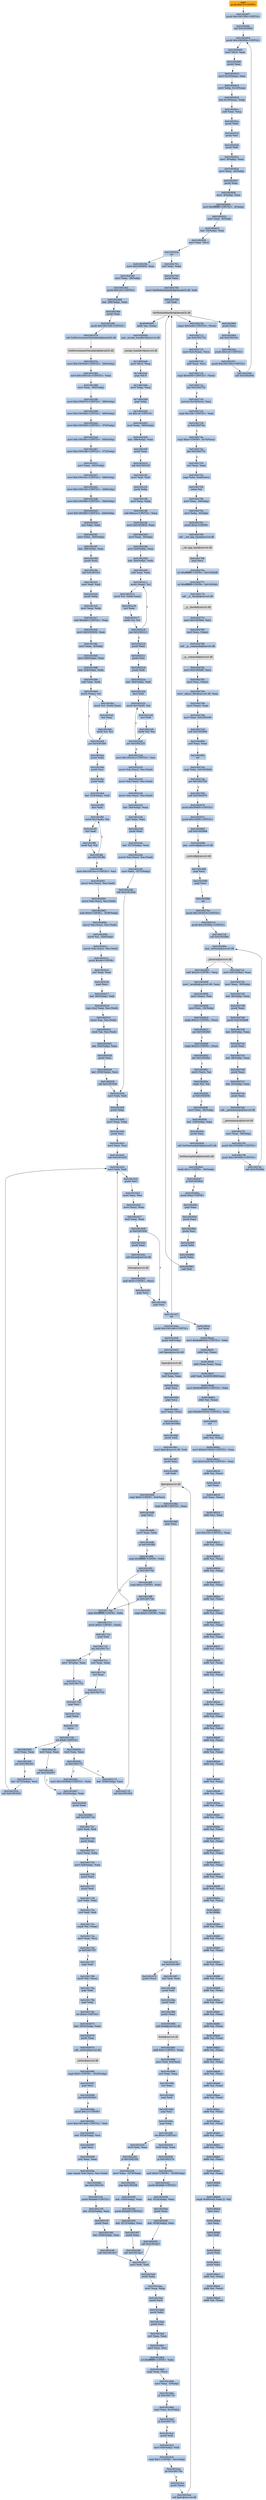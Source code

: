 digraph G {
node[shape=rectangle,style=filled,fillcolor=lightsteelblue,color=lightsteelblue]
bgcolor="transparent"
a0x010026f5pushl_0x70UINT8[label="start\npushl $0x70<UINT8>",color="lightgrey",fillcolor="orange"];
a0x010026f7pushl_0x1001558UINT32[label="0x010026f7\npushl $0x1001558<UINT32>"];
a0x010026fccall_0x01002904[label="0x010026fc\ncall 0x01002904"];
a0x01002904pushl_0x1002956UINT32[label="0x01002904\npushl $0x1002956<UINT32>"];
a0x01002909movl_fs_0_eax[label="0x01002909\nmovl %fs:0, %eax"];
a0x0100290fpushl_eax[label="0x0100290f\npushl %eax"];
a0x01002910movl_0x10esp__eax[label="0x01002910\nmovl 0x10(%esp), %eax"];
a0x01002914movl_ebp_0x10esp_[label="0x01002914\nmovl %ebp, 0x10(%esp)"];
a0x01002918leal_0x10esp__ebp[label="0x01002918\nleal 0x10(%esp), %ebp"];
a0x0100291csubl_eax_esp[label="0x0100291c\nsubl %eax, %esp"];
a0x0100291epushl_ebx[label="0x0100291e\npushl %ebx"];
a0x0100291fpushl_esi[label="0x0100291f\npushl %esi"];
a0x01002920pushl_edi[label="0x01002920\npushl %edi"];
a0x01002921movl__8ebp__eax[label="0x01002921\nmovl -8(%ebp), %eax"];
a0x01002924movl_esp__24ebp_[label="0x01002924\nmovl %esp, -24(%ebp)"];
a0x01002927pushl_eax[label="0x01002927\npushl %eax"];
a0x01002928movl__4ebp__eax[label="0x01002928\nmovl -4(%ebp), %eax"];
a0x0100292bmovl_0xffffffffUINT32__4ebp_[label="0x0100292b\nmovl $0xffffffff<UINT32>, -4(%ebp)"];
a0x01002932movl_eax__8ebp_[label="0x01002932\nmovl %eax, -8(%ebp)"];
a0x01002935leal__16ebp__eax[label="0x01002935\nleal -16(%ebp), %eax"];
a0x01002938movl_eax_fs_0[label="0x01002938\nmovl %eax, %fs:0"];
a0x0100293eret[label="0x0100293e\nret"];
a0x01002701xorl_ebx_ebx[label="0x01002701\nxorl %ebx, %ebx"];
a0x01002703pushl_ebx[label="0x01002703\npushl %ebx"];
a0x01002704movl_GetModuleHandleA_kernel32_dll_edi[label="0x01002704\nmovl GetModuleHandleA@kernel32.dll, %edi"];
a0x0100270acall_edi[label="0x0100270a\ncall %edi"];
GetModuleHandleA_kernel32_dll[label="GetModuleHandleA@kernel32.dll",color="lightgrey",fillcolor="lightgrey"];
a0x0100270ccmpw_0x5a4dUINT16_eax_[label="0x0100270c\ncmpw $0x5a4d<UINT16>, (%eax)"];
a0x01002711jne_0x01002732[label="0x01002711\njne 0x01002732"];
a0x01002713movl_0x3ceax__ecx[label="0x01002713\nmovl 0x3c(%eax), %ecx"];
a0x01002716addl_eax_ecx[label="0x01002716\naddl %eax, %ecx"];
a0x01002718cmpl_0x4550UINT32_ecx_[label="0x01002718\ncmpl $0x4550<UINT32>, (%ecx)"];
a0x0100271ejne_0x01002732[label="0x0100271e\njne 0x01002732"];
a0x01002720movzwl_0x18ecx__eax[label="0x01002720\nmovzwl 0x18(%ecx), %eax"];
a0x01002724cmpl_0x10bUINT32_eax[label="0x01002724\ncmpl $0x10b<UINT32>, %eax"];
a0x01002729je_0x0100274a[label="0x01002729\nje 0x0100274a"];
a0x0100274acmpl_0xeUINT8_0x74ecx_[label="0x0100274a\ncmpl $0xe<UINT8>, 0x74(%ecx)"];
a0x0100274ejbe_0x01002732[label="0x0100274e\njbe 0x01002732"];
a0x01002750xorl_eax_eax[label="0x01002750\nxorl %eax, %eax"];
a0x01002752cmpl_ebx_0xe8ecx_[label="0x01002752\ncmpl %ebx, 0xe8(%ecx)"];
a0x01002758setne_al[label="0x01002758\nsetne %al"];
a0x0100275bmovl_eax__28ebp_[label="0x0100275b\nmovl %eax, -28(%ebp)"];
a0x0100275emovl_ebx__4ebp_[label="0x0100275e\nmovl %ebx, -4(%ebp)"];
a0x01002761pushl_0x2UINT8[label="0x01002761\npushl $0x2<UINT8>"];
a0x01002763call___set_app_type_msvcrt_dll[label="0x01002763\ncall __set_app_type@msvcrt.dll"];
a__set_app_type_msvcrt_dll[label="__set_app_type@msvcrt.dll",color="lightgrey",fillcolor="lightgrey"];
a0x01002769popl_ecx[label="0x01002769\npopl %ecx"];
a0x0100276aorl_0xffffffffUINT8_0x01003bf8[label="0x0100276a\norl $0xffffffff<UINT8>, 0x01003bf8"];
a0x01002771orl_0xffffffffUINT8_0x01003bfc[label="0x01002771\norl $0xffffffff<UINT8>, 0x01003bfc"];
a0x01002778call___p__fmode_msvcrt_dll[label="0x01002778\ncall __p__fmode@msvcrt.dll"];
a__p__fmode_msvcrt_dll[label="__p__fmode@msvcrt.dll",color="lightgrey",fillcolor="lightgrey"];
a0x0100277emovl_0x01003bf4_ecx[label="0x0100277e\nmovl 0x01003bf4, %ecx"];
a0x01002784movl_ecx_eax_[label="0x01002784\nmovl %ecx, (%eax)"];
a0x01002786call___p__commode_msvcrt_dll[label="0x01002786\ncall __p__commode@msvcrt.dll"];
a__p__commode_msvcrt_dll[label="__p__commode@msvcrt.dll",color="lightgrey",fillcolor="lightgrey"];
a0x0100278cmovl_0x01003bf0_ecx[label="0x0100278c\nmovl 0x01003bf0, %ecx"];
a0x01002792movl_ecx_eax_[label="0x01002792\nmovl %ecx, (%eax)"];
a0x01002794movl__adjust_fdiv_msvcrt_dll_eax[label="0x01002794\nmovl _adjust_fdiv@msvcrt.dll, %eax"];
a0x01002799movl_eax__eax[label="0x01002799\nmovl (%eax), %eax"];
a0x0100279bmovl_eax_0x01003c00[label="0x0100279b\nmovl %eax, 0x01003c00"];
a0x010027a0call_0x01002990[label="0x010027a0\ncall 0x01002990"];
a0x01002990xorl_eax_eax[label="0x01002990\nxorl %eax, %eax"];
a0x01002992ret[label="0x01002992\nret"];
a0x010027a5cmpl_ebx_0x01003840[label="0x010027a5\ncmpl %ebx, 0x01003840"];
a0x010027abjne_0x010027b9[label="0x010027ab\njne 0x010027b9"];
a0x010027b9call_0x01002979[label="0x010027b9\ncall 0x01002979"];
a0x01002979pushl_0x30000UINT32[label="0x01002979\npushl $0x30000<UINT32>"];
a0x0100297epushl_0x10000UINT32[label="0x0100297e\npushl $0x10000<UINT32>"];
a0x01002983call_0x01002998[label="0x01002983\ncall 0x01002998"];
a0x01002998jmp__controlfp_msvcrt_dll[label="0x01002998\njmp _controlfp@msvcrt.dll"];
a_controlfp_msvcrt_dll[label="_controlfp@msvcrt.dll",color="lightgrey",fillcolor="lightgrey"];
a0x01002988popl_ecx[label="0x01002988\npopl %ecx"];
a0x01002989popl_ecx[label="0x01002989\npopl %ecx"];
a0x0100298aret[label="0x0100298a\nret"];
a0x010027bepushl_0x1003010UINT32[label="0x010027be\npushl $0x1003010<UINT32>"];
a0x010027c3pushl_0x100300cUINT32[label="0x010027c3\npushl $0x100300c<UINT32>"];
a0x010027c8call_0x0100296e[label="0x010027c8\ncall 0x0100296e"];
a0x0100296ejmp__initterm_msvcrt_dll[label="0x0100296e\njmp _initterm@msvcrt.dll"];
a_initterm_msvcrt_dll[label="_initterm@msvcrt.dll",color="lightgrey",fillcolor="lightgrey"];
a0x010027cdmovl_0x01003bec_eax[label="0x010027cd\nmovl 0x01003bec, %eax"];
a0x010027d2movl_eax__36ebp_[label="0x010027d2\nmovl %eax, -36(%ebp)"];
a0x010027d5leal__36ebp__eax[label="0x010027d5\nleal -36(%ebp), %eax"];
a0x010027d8pushl_eax[label="0x010027d8\npushl %eax"];
a0x010027d9pushl_0x01003be8[label="0x010027d9\npushl 0x01003be8"];
a0x010027dfleal__44ebp__eax[label="0x010027df\nleal -44(%ebp), %eax"];
a0x010027e2pushl_eax[label="0x010027e2\npushl %eax"];
a0x010027e3leal__48ebp__eax[label="0x010027e3\nleal -48(%ebp), %eax"];
a0x010027e6pushl_eax[label="0x010027e6\npushl %eax"];
a0x010027e7leal__52ebp__eax[label="0x010027e7\nleal -52(%ebp), %eax"];
a0x010027eapushl_eax[label="0x010027ea\npushl %eax"];
a0x010027ebcall___getmainargs_msvcrt_dll[label="0x010027eb\ncall __getmainargs@msvcrt.dll"];
a__getmainargs_msvcrt_dll[label="__getmainargs@msvcrt.dll",color="lightgrey",fillcolor="lightgrey"];
a0x010027f1movl_eax__56ebp_[label="0x010027f1\nmovl %eax, -56(%ebp)"];
a0x010027f4pushl_0x1003008UINT32[label="0x010027f4\npushl $0x1003008<UINT32>"];
a0x010027f9pushl_0x1003000UINT32[label="0x010027f9\npushl $0x1003000<UINT32>"];
a0x010027fecall_0x0100296e[label="0x010027fe\ncall 0x0100296e"];
a0x01002803addl_0x24UINT8_esp[label="0x01002803\naddl $0x24<UINT8>, %esp"];
a0x01002806movl__acmdln_msvcrt_dll_eax[label="0x01002806\nmovl _acmdln@msvcrt.dll, %eax"];
a0x0100280bmovl_eax__esi[label="0x0100280b\nmovl (%eax), %esi"];
a0x0100280dmovl_esi__32ebp_[label="0x0100280d\nmovl %esi, -32(%ebp)"];
a0x01002810cmpb_0x22UINT8_esi_[label="0x01002810\ncmpb $0x22<UINT8>, (%esi)"];
a0x01002813jne_0x0100284f[label="0x01002813\njne 0x0100284f"];
a0x0100284fcmpb_0x20UINT8_esi_[label="0x0100284f\ncmpb $0x20<UINT8>, (%esi)"];
a0x01002852jbe_0x0100282c[label="0x01002852\njbe 0x0100282c"];
a0x0100282cmovb_esi__al[label="0x0100282c\nmovb (%esi), %al"];
a0x0100282ecmpb_bl_al[label="0x0100282e\ncmpb %bl, %al"];
a0x01002830je_0x01002836[label="0x01002830\nje 0x01002836"];
a0x01002836movl_ebx__84ebp_[label="0x01002836\nmovl %ebx, -84(%ebp)"];
a0x01002839leal__128ebp__eax[label="0x01002839\nleal -128(%ebp), %eax"];
a0x0100283cpushl_eax[label="0x0100283c\npushl %eax"];
a0x0100283dcall_GetStartupInfoA_kernel32_dll[label="0x0100283d\ncall GetStartupInfoA@kernel32.dll"];
GetStartupInfoA_kernel32_dll[label="GetStartupInfoA@kernel32.dll",color="lightgrey",fillcolor="lightgrey"];
a0x01002843testb_0x1UINT8__84ebp_[label="0x01002843\ntestb $0x1<UINT8>, -84(%ebp)"];
a0x01002847je_0x0100285a[label="0x01002847\nje 0x0100285a"];
a0x0100285apushl_0xaUINT8[label="0x0100285a\npushl $0xa<UINT8>"];
a0x0100285cpopl_eax[label="0x0100285c\npopl %eax"];
a0x0100285dpushl_eax[label="0x0100285d\npushl %eax"];
a0x0100285epushl_esi[label="0x0100285e\npushl %esi"];
a0x0100285fpushl_ebx[label="0x0100285f\npushl %ebx"];
a0x01002860pushl_ebx[label="0x01002860\npushl %ebx"];
a0x01002861call_edi[label="0x01002861\ncall %edi"];
a0x01002863pushl_eax[label="0x01002863\npushl %eax"];
a0x01002864call_0x0100234c[label="0x01002864\ncall 0x0100234c"];
a0x0100234cpushl_0x1c0UINT32[label="0x0100234c\npushl $0x1c0<UINT32>"];
a0x01002351pushl_0x1001530UINT32[label="0x01002351\npushl $0x1001530<UINT32>"];
a0x01002356call_0x01002904[label="0x01002356\ncall 0x01002904"];
a0x0100235bmovl_0x01003830_eax[label="0x0100235b\nmovl 0x01003830, %eax"];
a0x01002360movl_eax__28ebp_[label="0x01002360\nmovl %eax, -28(%ebp)"];
a0x01002363pushl_0x104UINT32[label="0x01002363\npushl $0x104<UINT32>"];
a0x01002368leal__288ebp__eax[label="0x01002368\nleal -288(%ebp), %eax"];
a0x0100236epushl_eax[label="0x0100236e\npushl %eax"];
a0x0100236fpushl_0x1001528UINT32[label="0x0100236f\npushl $0x1001528<UINT32>"];
a0x01002374call_GetEnvironmentVariableA_kernel32_dll[label="0x01002374\ncall GetEnvironmentVariableA@kernel32.dll"];
GetEnvironmentVariableA_kernel32_dll[label="GetEnvironmentVariableA@kernel32.dll",color="lightgrey",fillcolor="lightgrey"];
a0x0100237amovl_0x1003020UINT32__384ebp_[label="0x0100237a\nmovl $0x1003020<UINT32>, -384(%ebp)"];
a0x01002384movl_0x10031dcUINT32_eax[label="0x01002384\nmovl $0x10031dc<UINT32>, %eax"];
a0x01002389movl_eax__464ebp_[label="0x01002389\nmovl %eax, -464(%ebp)"];
a0x0100238fmovl_0x1003070UINT32__380ebp_[label="0x0100238f\nmovl $0x1003070<UINT32>, -380(%ebp)"];
a0x01002399movl_0x10030b8UINT32__460ebp_[label="0x01002399\nmovl $0x10030b8<UINT32>, -460(%ebp)"];
a0x010023a3movl_0x1003558UINT32__376ebp_[label="0x010023a3\nmovl $0x1003558<UINT32>, -376(%ebp)"];
a0x010023admovl_0x100356cUINT32__456ebp_[label="0x010023ad\nmovl $0x100356c<UINT32>, -456(%ebp)"];
a0x010023b7movl_0x1003188UINT32__372ebp_[label="0x010023b7\nmovl $0x1003188<UINT32>, -372(%ebp)"];
a0x010023c1movl_eax__452ebp_[label="0x010023c1\nmovl %eax, -452(%ebp)"];
a0x010023c7movl_0x100310cUINT32__368ebp_[label="0x010023c7\nmovl $0x100310c<UINT32>, -368(%ebp)"];
a0x010023d1movl_0x1003140UINT32__448ebp_[label="0x010023d1\nmovl $0x1003140<UINT32>, -448(%ebp)"];
a0x010023dbmovl_0x1003580UINT32__364ebp_[label="0x010023db\nmovl $0x1003580<UINT32>, -364(%ebp)"];
a0x010023e5movl_0x10035f0UINT32__444ebp_[label="0x010023e5\nmovl $0x10035f0<UINT32>, -444(%ebp)"];
a0x010023efxorl_ebx_ebx[label="0x010023ef\nxorl %ebx, %ebx"];
a0x010023f1movl_ebx__360ebp_[label="0x010023f1\nmovl %ebx, -360(%ebp)"];
a0x010023f7leal__288ebp__eax[label="0x010023f7\nleal -288(%ebp), %eax"];
a0x010023fdpushl_eax[label="0x010023fd\npushl %eax"];
a0x010023fecall_0x01001fc2[label="0x010023fe\ncall 0x01001fc2"];
a0x01001fc2movl_edi_edi[label="0x01001fc2\nmovl %edi, %edi"];
a0x01001fc4pushl_ebp[label="0x01001fc4\npushl %ebp"];
a0x01001fc5movl_esp_ebp[label="0x01001fc5\nmovl %esp, %ebp"];
a0x01001fc7subl_0xdd0UINT32_esp[label="0x01001fc7\nsubl $0xdd0<UINT32>, %esp"];
a0x01001fcdmovl_0x01003830_eax[label="0x01001fcd\nmovl 0x01003830, %eax"];
a0x01001fd2movl_eax__4ebp_[label="0x01001fd2\nmovl %eax, -4(%ebp)"];
a0x01001fd5movl_0x8ebp__eax[label="0x01001fd5\nmovl 0x8(%ebp), %eax"];
a0x01001fd8leal__524ebp__edx[label="0x01001fd8\nleal -524(%ebp), %edx"];
a0x01001fdesubl_eax_edx[label="0x01001fde\nsubl %eax, %edx"];
a0x01001fe0movb_eax__cl[label="0x01001fe0\nmovb (%eax), %cl"];
a0x01001fe2movb_cl_edxeax_[label="0x01001fe2\nmovb %cl, (%edx,%eax)"];
a0x01001fe5incl_eax[label="0x01001fe5\nincl %eax"];
a0x01001fe6testb_cl_cl[label="0x01001fe6\ntestb %cl, %cl"];
a0x01001fe8jne_0x01001fe0[label="0x01001fe8\njne 0x01001fe0"];
a0x01001feapushl_ebx[label="0x01001fea\npushl %ebx"];
a0x01001febpushl_esi[label="0x01001feb\npushl %esi"];
a0x01001fecpushl_edi[label="0x01001fec\npushl %edi"];
a0x01001fedleal__524ebp__edi[label="0x01001fed\nleal -524(%ebp), %edi"];
a0x01001ff3decl_edi[label="0x01001ff3\ndecl %edi"];
a0x01001ff4movb_0x1edi__al[label="0x01001ff4\nmovb 0x1(%edi), %al"];
a0x01001ff7incl_edi[label="0x01001ff7\nincl %edi"];
a0x01001ff8testb_al_al[label="0x01001ff8\ntestb %al, %al"];
a0x01001ffajne_0x01001ff4[label="0x01001ffa\njne 0x01001ff4"];
a0x01001ffcmovl_0x10014ccUINT32_esi[label="0x01001ffc\nmovl $0x10014cc<UINT32>, %esi"];
a0x01002001movsl_ds_esi__es_edi_[label="0x01002001\nmovsl %ds:(%esi), %es:(%edi)"];
a0x01002002movsl_ds_esi__es_edi_[label="0x01002002\nmovsl %ds:(%esi), %es:(%edi)"];
a0x01002003andl_0x0UINT8__3536ebp_[label="0x01002003\nandl $0x0<UINT8>, -3536(%ebp)"];
a0x0100200amovsl_ds_esi__es_edi_[label="0x0100200a\nmovsl %ds:(%esi), %es:(%edi)"];
a0x0100200bmovb_al__264ebp_[label="0x0100200b\nmovb %al, -264(%ebp)"];
a0x01002011movsb_ds_esi__es_edi_[label="0x01002011\nmovsb %ds:(%esi), %es:(%edi)"];
a0x01002012pushl_0x40UINT8[label="0x01002012\npushl $0x40<UINT8>"];
a0x01002014xorl_eax_eax[label="0x01002014\nxorl %eax, %eax"];
a0x01002016popl_ecx[label="0x01002016\npopl %ecx"];
a0x01002017leal__263ebp__edi[label="0x01002017\nleal -263(%ebp), %edi"];
a0x0100201drepz_stosl_eax_es_edi_[label="0x0100201d\nrepz stosl %eax, %es:(%edi)"];
a0x0100201fstosw_ax_es_edi_[label="0x0100201f\nstosw %ax, %es:(%edi)"];
a0x01002021stosb_al_es_edi_[label="0x01002021\nstosb %al, %es:(%edi)"];
a0x01002022leal__524ebp__eax[label="0x01002022\nleal -524(%ebp), %eax"];
a0x01002028pushl_eax[label="0x01002028\npushl %eax"];
a0x01002029leal__3536ebp__ecx[label="0x01002029\nleal -3536(%ebp), %ecx"];
a0x0100202fcall_0x0100163d[label="0x0100202f\ncall 0x0100163d"];
a0x0100163dmovl_edi_edi[label="0x0100163d\nmovl %edi, %edi"];
a0x0100163fpushl_ebp[label="0x0100163f\npushl %ebp"];
a0x01001640movl_esp_ebp[label="0x01001640\nmovl %esp, %ebp"];
a0x01001642pushl_esi[label="0x01001642\npushl %esi"];
a0x01001643movl_ecx_esi[label="0x01001643\nmovl %ecx, %esi"];
a0x01001645call_0x01001620[label="0x01001645\ncall 0x01001620"];
a0x01001620movl_edi_edi[label="0x01001620\nmovl %edi, %edi"];
a0x01001622pushl_esi[label="0x01001622\npushl %esi"];
a0x01001623movl_ecx_esi[label="0x01001623\nmovl %ecx, %esi"];
a0x01001625movl_esi__eax[label="0x01001625\nmovl (%esi), %eax"];
a0x01001627testl_eax_eax[label="0x01001627\ntestl %eax, %eax"];
a0x01001629je_0x01001636[label="0x01001629\nje 0x01001636"];
a0x01001636popl_esi[label="0x01001636\npopl %esi"];
a0x01001637ret[label="0x01001637\nret"];
a0x0100164apushl_0x1001440UINT32[label="0x0100164a\npushl $0x1001440<UINT32>"];
a0x0100164fpushl_0x8ebp_[label="0x0100164f\npushl 0x8(%ebp)"];
a0x01001652call_fopen_msvcrt_dll[label="0x01001652\ncall fopen@msvcrt.dll"];
fopen_msvcrt_dll[label="fopen@msvcrt.dll",color="lightgrey",fillcolor="lightgrey"];
a0x01001658testl_eax_eax[label="0x01001658\ntestl %eax, %eax"];
a0x0100165apopl_ecx[label="0x0100165a\npopl %ecx"];
a0x0100165bpopl_ecx[label="0x0100165b\npopl %ecx"];
a0x0100165cmovl_eax_esi_[label="0x0100165c\nmovl %eax, (%esi)"];
a0x0100165eje_0x0100169d[label="0x0100165e\nje 0x0100169d"];
a0x01001660pushl_edi[label="0x01001660\npushl %edi"];
a0x01001661movl_fgetc_msvcrt_dll_edi[label="0x01001661\nmovl fgetc@msvcrt.dll, %edi"];
a0x01001667pushl_eax[label="0x01001667\npushl %eax"];
a0x01001668call_edi[label="0x01001668\ncall %edi"];
fgetc_msvcrt_dll[label="fgetc@msvcrt.dll",color="lightgrey",fillcolor="lightgrey"];
a0x0100166acmpl_0xffUINT32_eax[label="0x0100166a\ncmpl $0xff<UINT32>, %eax"];
a0x0100166fpopl_ecx[label="0x0100166f\npopl %ecx"];
a0x01001670jne_0x01001687[label="0x01001670\njne 0x01001687"];
a0x01001672pushl_esi_[label="0x01001672\npushl (%esi)"];
a0x01001687xorl_edi_edi[label="0x01001687\nxorl %edi, %edi"];
a0x01001689pushl_edi[label="0x01001689\npushl %edi"];
a0x0100168apushl_edi[label="0x0100168a\npushl %edi"];
a0x0100168bpushl_esi_[label="0x0100168b\npushl (%esi)"];
a0x0100168dcall_fseek_msvcrt_dll[label="0x0100168d\ncall fseek@msvcrt.dll"];
fseek_msvcrt_dll[label="fseek@msvcrt.dll",color="lightgrey",fillcolor="lightgrey"];
a0x01001693addl_0xcUINT8_esp[label="0x01001693\naddl $0xc<UINT8>, %esp"];
a0x01001696movl_edi_0x4esi_[label="0x01001696\nmovl %edi, 0x4(%esi)"];
a0x01001699xorl_eax_eax[label="0x01001699\nxorl %eax, %eax"];
a0x0100169bincl_eax[label="0x0100169b\nincl %eax"];
a0x0100169cpopl_edi[label="0x0100169c\npopl %edi"];
a0x0100169dpopl_esi[label="0x0100169d\npopl %esi"];
a0x0100169epopl_ebp[label="0x0100169e\npopl %ebp"];
a0x0100169fret_0x4UINT16[label="0x0100169f\nret $0x4<UINT16>"];
a0x01002034testl_eax_eax[label="0x01002034\ntestl %eax, %eax"];
a0x01002036je_0x0100217e[label="0x01002036\nje 0x0100217e"];
a0x0100203candl_0x0UINT8__3528ebp_[label="0x0100203c\nandl $0x0<UINT8>, -3528(%ebp)"];
a0x01002043pushl_0xbb8UINT32[label="0x01002043\npushl $0xbb8<UINT32>"];
a0x01002048leal__3524ebp__eax[label="0x01002048\nleal -3524(%ebp), %eax"];
a0x0100204epushl_eax[label="0x0100204e\npushl %eax"];
a0x0100204fleal__3536ebp__ecx[label="0x0100204f\nleal -3536(%ebp), %ecx"];
a0x01002055call_0x010016a7[label="0x01002055\ncall 0x010016a7"];
a0x010016a7movl_edi_edi[label="0x010016a7\nmovl %edi, %edi"];
a0x010016a9pushl_ebp[label="0x010016a9\npushl %ebp"];
a0x010016aamovl_esp_ebp[label="0x010016aa\nmovl %esp, %ebp"];
a0x010016acpushl_ecx[label="0x010016ac\npushl %ecx"];
a0x010016adpushl_ebx[label="0x010016ad\npushl %ebx"];
a0x010016aepushl_esi[label="0x010016ae\npushl %esi"];
a0x010016afxorl_eax_eax[label="0x010016af\nxorl %eax, %eax"];
a0x010016b1movl_ecx_esi[label="0x010016b1\nmovl %ecx, %esi"];
a0x010016b3orl_0xffffffffUINT8_ebx[label="0x010016b3\norl $0xffffffff<UINT8>, %ebx"];
a0x010016b6cmpl_eax_esi_[label="0x010016b6\ncmpl %eax, (%esi)"];
a0x010016b8movl_eax__4ebp_[label="0x010016b8\nmovl %eax, -4(%ebp)"];
a0x010016bbje_0x01001721[label="0x010016bb\nje 0x01001721"];
a0x010016bdcmpl_eax_0xcebp_[label="0x010016bd\ncmpl %eax, 0xc(%ebp)"];
a0x010016c0je_0x01001721[label="0x010016c0\nje 0x01001721"];
a0x010016c2pushl_edi[label="0x010016c2\npushl %edi"];
a0x010016c3movl_0x8ebp__edi[label="0x010016c3\nmovl 0x8(%ebp), %edi"];
a0x010016c6cmpl_0x1UINT8_0xcebp_[label="0x010016c6\ncmpl $0x1<UINT8>, 0xc(%ebp)"];
a0x010016cajle_0x0100170e[label="0x010016ca\njle 0x0100170e"];
a0x010016ccpushl_esi_[label="0x010016cc\npushl (%esi)"];
a0x010016cecall_fgetc_msvcrt_dll[label="0x010016ce\ncall fgetc@msvcrt.dll"];
a0x010016d4cmpl_0x0UINT8_0x4esi_[label="0x010016d4\ncmpl $0x0<UINT8>, 0x4(%esi)"];
a0x010016d8popl_ecx[label="0x010016d8\npopl %ecx"];
a0x010016d9movl_eax_ebx[label="0x010016d9\nmovl %eax, %ebx"];
a0x010016dbje_0x010016f0[label="0x010016db\nje 0x010016f0"];
a0x010016f0cmpl_0xffffffffUINT8_ebx[label="0x010016f0\ncmpl $0xffffffff<UINT8>, %ebx"];
a0x010016f3je_0x0100170e[label="0x010016f3\nje 0x0100170e"];
a0x010016f5cmpl_0xaUINT8_ebx[label="0x010016f5\ncmpl $0xa<UINT8>, %ebx"];
a0x0100170ecmpl_0xffffffffUINT8_ebx[label="0x0100170e\ncmpl $0xffffffff<UINT8>, %ebx"];
a0x01001711movb_0x0UINT8_edi_[label="0x01001711\nmovb $0x0<UINT8>, (%edi)"];
a0x01001714popl_edi[label="0x01001714\npopl %edi"];
a0x01001715jne_0x0100171c[label="0x01001715\njne 0x0100171c"];
a0x01001717movl__4ebp__eax[label="0x01001717\nmovl -4(%ebp), %eax"];
a0x0100171ajmp_0x01001723[label="0x0100171a\njmp 0x01001723"];
a0x01001723popl_esi[label="0x01001723\npopl %esi"];
a0x01001724popl_ebx[label="0x01001724\npopl %ebx"];
a0x01001725leave_[label="0x01001725\nleave "];
a0x01001726ret_0x8UINT16[label="0x01001726\nret $0x8<UINT16>"];
a0x0100205atestl_eax_eax[label="0x0100205a\ntestl %eax, %eax"];
a0x0100205cje_0x01002173[label="0x0100205c\nje 0x01002173"];
a0x01002173leal__3536ebp__ecx[label="0x01002173\nleal -3536(%ebp), %ecx"];
a0x01002179call_0x01001620[label="0x01002179\ncall 0x01001620"];
a0x0100162bpushl_eax[label="0x0100162b\npushl %eax"];
a0x0100162ccall_fclose_msvcrt_dll[label="0x0100162c\ncall fclose@msvcrt.dll"];
fclose_msvcrt_dll[label="fclose@msvcrt.dll",color="lightgrey",fillcolor="lightgrey"];
a0x01001632andl_0x0UINT8_esi_[label="0x01001632\nandl $0x0<UINT8>, (%esi)"];
a0x01001635popl_ecx[label="0x01001635\npopl %ecx"];
a0x00000000addb_al_eax_[label="0x00000000\naddb %al, (%eax)"];
a0x01002956jmp__except_handler3_msvcrt_dll[label="0x01002956\njmp _except_handler3@msvcrt.dll"];
a_except_handler3_msvcrt_dll[label="_except_handler3@msvcrt.dll",color="lightgrey",fillcolor="lightgrey"];
a0x7c9032a8movl_fs_0_esp[label="0x7c9032a8\nmovl %fs:0, %esp"];
a0x7c9032afpopl_fs_0[label="0x7c9032af\npopl %fs:0"];
a0x7c9032b6movl_ebp_esp[label="0x7c9032b6\nmovl %ebp, %esp"];
a0x7c9032b8popl_ebp[label="0x7c9032b8\npopl %ebp"];
a0x7c9032b9ret_0x14UINT16[label="0x7c9032b9\nret $0x14<UINT16>"];
a0x01002403movl_eax__300ebp_[label="0x01002403\nmovl %eax, -300(%ebp)"];
a0x01002409leal__288ebp__eax[label="0x01002409\nleal -288(%ebp), %eax"];
a0x0100240fpushl_eax[label="0x0100240f\npushl %eax"];
a0x01002410call_0x010021f3[label="0x01002410\ncall 0x010021f3"];
a0x010021f3movl_edi_edi[label="0x010021f3\nmovl %edi, %edi"];
a0x010021f5pushl_ebp[label="0x010021f5\npushl %ebp"];
a0x010021f6movl_esp_ebp[label="0x010021f6\nmovl %esp, %ebp"];
a0x010021f8subl_0xcccUINT32_esp[label="0x010021f8\nsubl $0xccc<UINT32>, %esp"];
a0x010021femovl_0x01003830_eax[label="0x010021fe\nmovl 0x01003830, %eax"];
a0x01002203movl_eax__4ebp_[label="0x01002203\nmovl %eax, -4(%ebp)"];
a0x01002206movl_0x8ebp__eax[label="0x01002206\nmovl 0x8(%ebp), %eax"];
a0x01002209leal__264ebp__edx[label="0x01002209\nleal -264(%ebp), %edx"];
a0x0100220fsubl_eax_edx[label="0x0100220f\nsubl %eax, %edx"];
a0x01002211movb_eax__cl[label="0x01002211\nmovb (%eax), %cl"];
a0x01002213movb_cl_edxeax_[label="0x01002213\nmovb %cl, (%edx,%eax)"];
a0x01002216incl_eax[label="0x01002216\nincl %eax"];
a0x01002217testb_cl_cl[label="0x01002217\ntestb %cl, %cl"];
a0x01002219jne_0x01002211[label="0x01002219\njne 0x01002211"];
a0x0100221bpushl_ebx[label="0x0100221b\npushl %ebx"];
a0x0100221cpushl_esi[label="0x0100221c\npushl %esi"];
a0x0100221dpushl_edi[label="0x0100221d\npushl %edi"];
a0x0100221eleal__264ebp__edi[label="0x0100221e\nleal -264(%ebp), %edi"];
a0x01002224decl_edi[label="0x01002224\ndecl %edi"];
a0x01002225movb_0x1edi__al[label="0x01002225\nmovb 0x1(%edi), %al"];
a0x01002228incl_edi[label="0x01002228\nincl %edi"];
a0x01002229testb_al_al[label="0x01002229\ntestb %al, %al"];
a0x0100222bjne_0x01002225[label="0x0100222b\njne 0x01002225"];
a0x0100222dmovl_0x10014ccUINT32_esi[label="0x0100222d\nmovl $0x10014cc<UINT32>, %esi"];
a0x01002232movsl_ds_esi__es_edi_[label="0x01002232\nmovsl %ds:(%esi), %es:(%edi)"];
a0x01002233movsl_ds_esi__es_edi_[label="0x01002233\nmovsl %ds:(%esi), %es:(%edi)"];
a0x01002234movsl_ds_esi__es_edi_[label="0x01002234\nmovsl %ds:(%esi), %es:(%edi)"];
a0x01002235leal__264ebp__eax[label="0x01002235\nleal -264(%ebp), %eax"];
a0x0100223bxorl_ebx_ebx[label="0x0100223b\nxorl %ebx, %ebx"];
a0x0100223dpushl_eax[label="0x0100223d\npushl %eax"];
a0x0100223eleal__3272ebp__ecx[label="0x0100223e\nleal -3272(%ebp), %ecx"];
a0x01002244movsb_ds_esi__es_edi_[label="0x01002244\nmovsb %ds:(%esi), %es:(%edi)"];
a0x01002245movl_ebx__3272ebp_[label="0x01002245\nmovl %ebx, -3272(%ebp)"];
a0x0100224bcall_0x0100163d[label="0x0100224b\ncall 0x0100163d"];
a0x01002250testl_eax_eax[label="0x01002250\ntestl %eax, %eax"];
a0x01002252je_0x01002320[label="0x01002252\nje 0x01002320"];
a0x01002258movl_ebx__3276ebp_[label="0x01002258\nmovl %ebx, -3276(%ebp)"];
a0x0100225ejmp_0x010022f6[label="0x0100225e\njmp 0x010022f6"];
a0x010022f6leal__3264ebp__eax[label="0x010022f6\nleal -3264(%ebp), %eax"];
a0x010022fcpushl_0xbb8UINT32[label="0x010022fc\npushl $0xbb8<UINT32>"];
a0x01002301leal__3272ebp__ecx[label="0x01002301\nleal -3272(%ebp), %ecx"];
a0x01002307pushl_eax[label="0x01002307\npushl %eax"];
a0x01002308call_0x010016a7[label="0x01002308\ncall 0x010016a7"];
a0x0100230dtestl_eax_eax[label="0x0100230d\ntestl %eax, %eax"];
a0x0100230fjne_0x01002263[label="0x0100230f\njne 0x01002263"];
a0x01002315leal__3272ebp__ecx[label="0x01002315\nleal -3272(%ebp), %ecx"];
a0x0100231bcall_0x01001620[label="0x0100231b\ncall 0x01001620"];
a0x0018fcecincl_eax[label="0x0018fcec\nincl %eax"];
a0x0018fcedmovl_0xfed80000UINT32_ebx[label="0x0018fced\nmovl $0xfed80000<UINT32>, %ebx"];
a0x0018fcf2sbbb_al_eax_[label="0x0018fcf2\nsbbb %al, (%eax)"];
a0x0018fcf4addl_eaxeax__esp[label="0x0018fcf4\naddl (%eax,%eax), %esp"];
a0x0018fcf7addl_edi_0x400018fdeax_[label="0x0018fcf7\naddl %edi, 0x400018fd(%eax)"];
a0x0018fcfdmovl_0xfed80000UINT32_ebx[label="0x0018fcfd\nmovl $0xfed80000<UINT32>, %ebx"];
a0x0018fd02sbbb_al_eax_[label="0x0018fd02\nsbbb %al, (%eax)"];
a0x0018fd04adcl_0xb8010024UINT32_eax[label="0x0018fd04\nadcl $0xb8010024<UINT32>, %eax"];
a0x0018fd09std_[label="0x0018fd09\nstd "];
a0x0018fd0asbbb_al_eax_[label="0x0018fd0a\nsbbb %al, (%eax)"];
a0x0018fd0cmovl_0x6c010030UINT32_eax[label="0x0018fd0c\nmovl $0x6c010030<UINT32>, %eax"];
a0x0018fd11xorl_0x31dc0100UINT32_eax[label="0x0018fd11\nxorl $0x31dc0100<UINT32>, %eax"];
a0x0018fd16addb_al_ecx_[label="0x0018fd16\naddb %al, (%ecx)"];
a0x0018fd18incl_eax[label="0x0018fd18\nincl %eax"];
a0x0018fd19xorl_eax_eax_[label="0x0018fd19\nxorl %eax, (%eax)"];
a0x0018fd1baddl_esi_eax[label="0x0018fd1b\naddl %esi, %eax"];
a0x0018fd1dxorl_0x100UINT32_eax[label="0x0018fd1d\nxorl $0x100<UINT32>, %eax"];
a0x0018fd22addb_al_eax_[label="0x0018fd22\naddb %al, (%eax)"];
a0x0018fd24addb_al_eax_[label="0x0018fd24\naddb %al, (%eax)"];
a0x0018fd26addb_al_eax_[label="0x0018fd26\naddb %al, (%eax)"];
a0x0018fd28addb_al_eax_[label="0x0018fd28\naddb %al, (%eax)"];
a0x0018fd2aaddb_al_eax_[label="0x0018fd2a\naddb %al, (%eax)"];
a0x0018fd2caddb_al_eax_[label="0x0018fd2c\naddb %al, (%eax)"];
a0x0018fd2eaddb_al_eax_[label="0x0018fd2e\naddb %al, (%eax)"];
a0x0018fd30addb_al_eax_[label="0x0018fd30\naddb %al, (%eax)"];
a0x0018fd32addb_al_eax_[label="0x0018fd32\naddb %al, (%eax)"];
a0x0018fd34addb_al_eax_[label="0x0018fd34\naddb %al, (%eax)"];
a0x0018fd36addb_al_eax_[label="0x0018fd36\naddb %al, (%eax)"];
a0x0018fd38addb_al_eax_[label="0x0018fd38\naddb %al, (%eax)"];
a0x0018fd3aaddb_al_eax_[label="0x0018fd3a\naddb %al, (%eax)"];
a0x0018fd3caddb_al_eax_[label="0x0018fd3c\naddb %al, (%eax)"];
a0x0018fd3eaddb_al_eax_[label="0x0018fd3e\naddb %al, (%eax)"];
a0x0018fd40addb_al_eax_[label="0x0018fd40\naddb %al, (%eax)"];
a0x0018fd42addb_al_eax_[label="0x0018fd42\naddb %al, (%eax)"];
a0x0018fd44addb_al_eax_[label="0x0018fd44\naddb %al, (%eax)"];
a0x0018fd46addb_al_eax_[label="0x0018fd46\naddb %al, (%eax)"];
a0x0018fd48addb_al_eax_[label="0x0018fd48\naddb %al, (%eax)"];
a0x0018fd4aaddb_al_eax_[label="0x0018fd4a\naddb %al, (%eax)"];
a0x0018fd4caddb_al_eax_[label="0x0018fd4c\naddb %al, (%eax)"];
a0x0018fd4eaddb_al_eax_[label="0x0018fd4e\naddb %al, (%eax)"];
a0x0018fd50addb_al_eax_[label="0x0018fd50\naddb %al, (%eax)"];
a0x0018fd52addb_al_eax_[label="0x0018fd52\naddb %al, (%eax)"];
a0x0018fd54addb_al_eax_[label="0x0018fd54\naddb %al, (%eax)"];
a0x0018fd56addb_al_eax_[label="0x0018fd56\naddb %al, (%eax)"];
a0x0018fd58andb_dh_eax_[label="0x0018fd58\nandb %dh, (%eax)"];
a0x0018fd5aaddb_al_ecx_[label="0x0018fd5a\naddb %al, (%ecx)"];
a0x0018fd5cjo_0x18fd8e[label="0x0018fd5c\njo 0x18fd8e"];
a0x0018fd8eaddb_al_eax_[label="0x0018fd8e\naddb %al, (%eax)"];
a0x0018fd90addb_al_eax_[label="0x0018fd90\naddb %al, (%eax)"];
a0x0018fd92addb_al_eax_[label="0x0018fd92\naddb %al, (%eax)"];
a0x0018fd94addb_al_eax_[label="0x0018fd94\naddb %al, (%eax)"];
a0x0018fd96addb_al_eax_[label="0x0018fd96\naddb %al, (%eax)"];
a0x0018fd98addb_al_eax_[label="0x0018fd98\naddb %al, (%eax)"];
a0x0018fd9aaddb_al_eax_[label="0x0018fd9a\naddb %al, (%eax)"];
a0x0018fd9caddb_al_eax_[label="0x0018fd9c\naddb %al, (%eax)"];
a0x0018fd9eaddb_al_eax_[label="0x0018fd9e\naddb %al, (%eax)"];
a0x0018fda0addb_al_eax_[label="0x0018fda0\naddb %al, (%eax)"];
a0x0018fda2addb_al_eax_[label="0x0018fda2\naddb %al, (%eax)"];
a0x0018fda4addb_al_eax_[label="0x0018fda4\naddb %al, (%eax)"];
a0x0018fda6addb_al_eax_[label="0x0018fda6\naddb %al, (%eax)"];
a0x0018fda8addb_al_eax_[label="0x0018fda8\naddb %al, (%eax)"];
a0x0018fdaaaddb_al_eax_[label="0x0018fdaa\naddb %al, (%eax)"];
a0x0018fdacaddb_al_eax_[label="0x0018fdac\naddb %al, (%eax)"];
a0x0018fdaeaddb_al_eax_[label="0x0018fdae\naddb %al, (%eax)"];
a0x0018fdb0addb_al_eax_[label="0x0018fdb0\naddb %al, (%eax)"];
a0x0018fdb2addb_al_eax_[label="0x0018fdb2\naddb %al, (%eax)"];
a0x0018fdb4addb_al_eax_[label="0x0018fdb4\naddb %al, (%eax)"];
a0x0018fdb6addb_al_eax_[label="0x0018fdb6\naddb %al, (%eax)"];
a0x0018fdb8incl_ebx[label="0x0018fdb8\nincl %ebx"];
a0x0018fdb9cmpb_0x49ediedx2__bl[label="0x0018fdb9\ncmpb 0x49(%edi,%edx,2), %bl"];
a0x0018fdbddecl_esi[label="0x0018fdbd\ndecl %esi"];
a0x0018fdbeincl_esp[label="0x0018fdbe\nincl %esp"];
a0x0018fdbfdecl_edi[label="0x0018fdbf\ndecl %edi"];
a0x0018fdc0pushl_edi[label="0x0018fdc0\npushl %edi"];
a0x0018fdc1pushl_ebx[label="0x0018fdc1\npushl %ebx"];
a0x0018fdc2addb_al_eax_[label="0x0018fdc2\naddb %al, (%eax)"];
a0x0018fdc4addb_al_eax_[label="0x0018fdc4\naddb %al, (%eax)"];
a0x0018fdc6addb_al_eax_[label="0x0018fdc6\naddb %al, (%eax)"];
a0x010016f8je_0x0100170e[label="0x010016f8\nje 0x0100170e"];
a0x010016facmpl_0xdUINT8_ebx[label="0x010016fa\ncmpl $0xd<UINT8>, %ebx"];
a0x0100171cxorl_eax_eax[label="0x0100171c\nxorl %eax, %eax"];
a0x0100171eincl_eax[label="0x0100171e\nincl %eax"];
a0x0100171fjmp_0x01001723[label="0x0100171f\njmp 0x01001723"];
a0x01002062movl_0x1003848UINT32_ebx[label="0x01002062\nmovl $0x1003848<UINT32>, %ebx"];
a0x01002067leal__3524ebp__eax[label="0x01002067\nleal -3524(%ebp), %eax"];
a0x0100206dpushl_eax[label="0x0100206d\npushl %eax"];
a0x0100206ecall_0x0100172e[label="0x0100206e\ncall 0x0100172e"];
a0x0100172emovl_edi_edi[label="0x0100172e\nmovl %edi, %edi"];
a0x01001730pushl_ebp[label="0x01001730\npushl %ebp"];
a0x01001731movl_esp_ebp[label="0x01001731\nmovl %esp, %ebp"];
a0x01001733movl_0x8ebp__eax[label="0x01001733\nmovl 0x8(%ebp), %eax"];
a0x01001736pushl_ebx[label="0x01001736\npushl %ebx"];
a0x01001737pushl_edi[label="0x01001737\npushl %edi"];
a0x01001738xorl_ebx_ebx[label="0x01001738\nxorl %ebx, %ebx"];
a0x0100173axorl_edi_edi[label="0x0100173a\nxorl %edi, %edi"];
a0x0100173ccmpb_bl_eax_[label="0x0100173c\ncmpb %bl, (%eax)"];
a0x0100173emovl_eax_ecx[label="0x0100173e\nmovl %eax, %ecx"];
a0x01001740je_0x01001787[label="0x01001740\nje 0x01001787"];
a0x01001787popl_edi[label="0x01001787\npopl %edi"];
a0x01001788movb_bl_ecx_[label="0x01001788\nmovb %bl, (%ecx)"];
a0x0100178apopl_ebx[label="0x0100178a\npopl %ebx"];
a0x0100178bpopl_ebp[label="0x0100178b\npopl %ebp"];
a0x0100178cret_0x4UINT16[label="0x0100178c\nret $0x4<UINT16>"];
a0x01002073leal__3524ebp__eax[label="0x01002073\nleal -3524(%ebp), %eax"];
a0x01002079pushl_eax[label="0x01002079\npushl %eax"];
a0x0100207acall__strlwr_msvcrt_dll[label="0x0100207a\ncall _strlwr@msvcrt.dll"];
a_strlwr_msvcrt_dll[label="_strlwr@msvcrt.dll",color="lightgrey",fillcolor="lightgrey"];
a0x01002080cmpl_0x0UINT8__3528ebp_[label="0x01002080\ncmpl $0x0<UINT8>, -3528(%ebp)"];
a0x01002087popl_ecx[label="0x01002087\npopl %ecx"];
a0x01002088jne_0x010020b1[label="0x01002088\njne 0x010020b1"];
a0x0100208apushl_0x12UINT8[label="0x0100208a\npushl $0x12<UINT8>"];
a0x0100208cmovl_0x10014b8UINT32_edi[label="0x0100208c\nmovl $0x10014b8<UINT32>, %edi"];
a0x01002091leal__3524ebp__esi[label="0x01002091\nleal -3524(%ebp), %esi"];
a0x01002097popl_ecx[label="0x01002097\npopl %ecx"];
a0x01002098xorl_eax_eax[label="0x01002098\nxorl %eax, %eax"];
a0x0100209arepz_cmpsb_ds_esi__es_edi_[label="0x0100209a\nrepz cmpsb %ds:(%esi), %es:(%edi)"];
a0x0100209cjne_0x01002154[label="0x0100209c\njne 0x01002154"];
a0x01002154pushl_0xbb8UINT32[label="0x01002154\npushl $0xbb8<UINT32>"];
a0x01002159leal__3524ebp__eax[label="0x01002159\nleal -3524(%ebp), %eax"];
a0x0100215fpushl_eax[label="0x0100215f\npushl %eax"];
a0x01002160leal__3536ebp__ecx[label="0x01002160\nleal -3536(%ebp), %ecx"];
a0x01002166call_0x010016a7[label="0x01002166\ncall 0x010016a7"];
a0x0100216btestl_eax_eax[label="0x0100216b\ntestl %eax, %eax"];
a0x0100216djne_0x01002067[label="0x0100216d\njne 0x01002067"];
a0x010026f5pushl_0x70UINT8 -> a0x010026f7pushl_0x1001558UINT32 [color="#000000"];
a0x010026f7pushl_0x1001558UINT32 -> a0x010026fccall_0x01002904 [color="#000000"];
a0x010026fccall_0x01002904 -> a0x01002904pushl_0x1002956UINT32 [color="#000000"];
a0x01002904pushl_0x1002956UINT32 -> a0x01002909movl_fs_0_eax [color="#000000"];
a0x01002909movl_fs_0_eax -> a0x0100290fpushl_eax [color="#000000"];
a0x0100290fpushl_eax -> a0x01002910movl_0x10esp__eax [color="#000000"];
a0x01002910movl_0x10esp__eax -> a0x01002914movl_ebp_0x10esp_ [color="#000000"];
a0x01002914movl_ebp_0x10esp_ -> a0x01002918leal_0x10esp__ebp [color="#000000"];
a0x01002918leal_0x10esp__ebp -> a0x0100291csubl_eax_esp [color="#000000"];
a0x0100291csubl_eax_esp -> a0x0100291epushl_ebx [color="#000000"];
a0x0100291epushl_ebx -> a0x0100291fpushl_esi [color="#000000"];
a0x0100291fpushl_esi -> a0x01002920pushl_edi [color="#000000"];
a0x01002920pushl_edi -> a0x01002921movl__8ebp__eax [color="#000000"];
a0x01002921movl__8ebp__eax -> a0x01002924movl_esp__24ebp_ [color="#000000"];
a0x01002924movl_esp__24ebp_ -> a0x01002927pushl_eax [color="#000000"];
a0x01002927pushl_eax -> a0x01002928movl__4ebp__eax [color="#000000"];
a0x01002928movl__4ebp__eax -> a0x0100292bmovl_0xffffffffUINT32__4ebp_ [color="#000000"];
a0x0100292bmovl_0xffffffffUINT32__4ebp_ -> a0x01002932movl_eax__8ebp_ [color="#000000"];
a0x01002932movl_eax__8ebp_ -> a0x01002935leal__16ebp__eax [color="#000000"];
a0x01002935leal__16ebp__eax -> a0x01002938movl_eax_fs_0 [color="#000000"];
a0x01002938movl_eax_fs_0 -> a0x0100293eret [color="#000000"];
a0x0100293eret -> a0x01002701xorl_ebx_ebx [color="#000000"];
a0x01002701xorl_ebx_ebx -> a0x01002703pushl_ebx [color="#000000"];
a0x01002703pushl_ebx -> a0x01002704movl_GetModuleHandleA_kernel32_dll_edi [color="#000000"];
a0x01002704movl_GetModuleHandleA_kernel32_dll_edi -> a0x0100270acall_edi [color="#000000"];
a0x0100270acall_edi -> GetModuleHandleA_kernel32_dll [color="#000000"];
GetModuleHandleA_kernel32_dll -> a0x0100270ccmpw_0x5a4dUINT16_eax_ [color="#000000"];
a0x0100270ccmpw_0x5a4dUINT16_eax_ -> a0x01002711jne_0x01002732 [color="#000000"];
a0x01002711jne_0x01002732 -> a0x01002713movl_0x3ceax__ecx [color="#000000",label="F"];
a0x01002713movl_0x3ceax__ecx -> a0x01002716addl_eax_ecx [color="#000000"];
a0x01002716addl_eax_ecx -> a0x01002718cmpl_0x4550UINT32_ecx_ [color="#000000"];
a0x01002718cmpl_0x4550UINT32_ecx_ -> a0x0100271ejne_0x01002732 [color="#000000"];
a0x0100271ejne_0x01002732 -> a0x01002720movzwl_0x18ecx__eax [color="#000000",label="F"];
a0x01002720movzwl_0x18ecx__eax -> a0x01002724cmpl_0x10bUINT32_eax [color="#000000"];
a0x01002724cmpl_0x10bUINT32_eax -> a0x01002729je_0x0100274a [color="#000000"];
a0x01002729je_0x0100274a -> a0x0100274acmpl_0xeUINT8_0x74ecx_ [color="#000000",label="T"];
a0x0100274acmpl_0xeUINT8_0x74ecx_ -> a0x0100274ejbe_0x01002732 [color="#000000"];
a0x0100274ejbe_0x01002732 -> a0x01002750xorl_eax_eax [color="#000000",label="F"];
a0x01002750xorl_eax_eax -> a0x01002752cmpl_ebx_0xe8ecx_ [color="#000000"];
a0x01002752cmpl_ebx_0xe8ecx_ -> a0x01002758setne_al [color="#000000"];
a0x01002758setne_al -> a0x0100275bmovl_eax__28ebp_ [color="#000000"];
a0x0100275bmovl_eax__28ebp_ -> a0x0100275emovl_ebx__4ebp_ [color="#000000"];
a0x0100275emovl_ebx__4ebp_ -> a0x01002761pushl_0x2UINT8 [color="#000000"];
a0x01002761pushl_0x2UINT8 -> a0x01002763call___set_app_type_msvcrt_dll [color="#000000"];
a0x01002763call___set_app_type_msvcrt_dll -> a__set_app_type_msvcrt_dll [color="#000000"];
a__set_app_type_msvcrt_dll -> a0x01002769popl_ecx [color="#000000"];
a0x01002769popl_ecx -> a0x0100276aorl_0xffffffffUINT8_0x01003bf8 [color="#000000"];
a0x0100276aorl_0xffffffffUINT8_0x01003bf8 -> a0x01002771orl_0xffffffffUINT8_0x01003bfc [color="#000000"];
a0x01002771orl_0xffffffffUINT8_0x01003bfc -> a0x01002778call___p__fmode_msvcrt_dll [color="#000000"];
a0x01002778call___p__fmode_msvcrt_dll -> a__p__fmode_msvcrt_dll [color="#000000"];
a__p__fmode_msvcrt_dll -> a0x0100277emovl_0x01003bf4_ecx [color="#000000"];
a0x0100277emovl_0x01003bf4_ecx -> a0x01002784movl_ecx_eax_ [color="#000000"];
a0x01002784movl_ecx_eax_ -> a0x01002786call___p__commode_msvcrt_dll [color="#000000"];
a0x01002786call___p__commode_msvcrt_dll -> a__p__commode_msvcrt_dll [color="#000000"];
a__p__commode_msvcrt_dll -> a0x0100278cmovl_0x01003bf0_ecx [color="#000000"];
a0x0100278cmovl_0x01003bf0_ecx -> a0x01002792movl_ecx_eax_ [color="#000000"];
a0x01002792movl_ecx_eax_ -> a0x01002794movl__adjust_fdiv_msvcrt_dll_eax [color="#000000"];
a0x01002794movl__adjust_fdiv_msvcrt_dll_eax -> a0x01002799movl_eax__eax [color="#000000"];
a0x01002799movl_eax__eax -> a0x0100279bmovl_eax_0x01003c00 [color="#000000"];
a0x0100279bmovl_eax_0x01003c00 -> a0x010027a0call_0x01002990 [color="#000000"];
a0x010027a0call_0x01002990 -> a0x01002990xorl_eax_eax [color="#000000"];
a0x01002990xorl_eax_eax -> a0x01002992ret [color="#000000"];
a0x01002992ret -> a0x010027a5cmpl_ebx_0x01003840 [color="#000000"];
a0x010027a5cmpl_ebx_0x01003840 -> a0x010027abjne_0x010027b9 [color="#000000"];
a0x010027abjne_0x010027b9 -> a0x010027b9call_0x01002979 [color="#000000",label="T"];
a0x010027b9call_0x01002979 -> a0x01002979pushl_0x30000UINT32 [color="#000000"];
a0x01002979pushl_0x30000UINT32 -> a0x0100297epushl_0x10000UINT32 [color="#000000"];
a0x0100297epushl_0x10000UINT32 -> a0x01002983call_0x01002998 [color="#000000"];
a0x01002983call_0x01002998 -> a0x01002998jmp__controlfp_msvcrt_dll [color="#000000"];
a0x01002998jmp__controlfp_msvcrt_dll -> a_controlfp_msvcrt_dll [color="#000000"];
a_controlfp_msvcrt_dll -> a0x01002988popl_ecx [color="#000000"];
a0x01002988popl_ecx -> a0x01002989popl_ecx [color="#000000"];
a0x01002989popl_ecx -> a0x0100298aret [color="#000000"];
a0x0100298aret -> a0x010027bepushl_0x1003010UINT32 [color="#000000"];
a0x010027bepushl_0x1003010UINT32 -> a0x010027c3pushl_0x100300cUINT32 [color="#000000"];
a0x010027c3pushl_0x100300cUINT32 -> a0x010027c8call_0x0100296e [color="#000000"];
a0x010027c8call_0x0100296e -> a0x0100296ejmp__initterm_msvcrt_dll [color="#000000"];
a0x0100296ejmp__initterm_msvcrt_dll -> a_initterm_msvcrt_dll [color="#000000"];
a_initterm_msvcrt_dll -> a0x010027cdmovl_0x01003bec_eax [color="#000000"];
a0x010027cdmovl_0x01003bec_eax -> a0x010027d2movl_eax__36ebp_ [color="#000000"];
a0x010027d2movl_eax__36ebp_ -> a0x010027d5leal__36ebp__eax [color="#000000"];
a0x010027d5leal__36ebp__eax -> a0x010027d8pushl_eax [color="#000000"];
a0x010027d8pushl_eax -> a0x010027d9pushl_0x01003be8 [color="#000000"];
a0x010027d9pushl_0x01003be8 -> a0x010027dfleal__44ebp__eax [color="#000000"];
a0x010027dfleal__44ebp__eax -> a0x010027e2pushl_eax [color="#000000"];
a0x010027e2pushl_eax -> a0x010027e3leal__48ebp__eax [color="#000000"];
a0x010027e3leal__48ebp__eax -> a0x010027e6pushl_eax [color="#000000"];
a0x010027e6pushl_eax -> a0x010027e7leal__52ebp__eax [color="#000000"];
a0x010027e7leal__52ebp__eax -> a0x010027eapushl_eax [color="#000000"];
a0x010027eapushl_eax -> a0x010027ebcall___getmainargs_msvcrt_dll [color="#000000"];
a0x010027ebcall___getmainargs_msvcrt_dll -> a__getmainargs_msvcrt_dll [color="#000000"];
a__getmainargs_msvcrt_dll -> a0x010027f1movl_eax__56ebp_ [color="#000000"];
a0x010027f1movl_eax__56ebp_ -> a0x010027f4pushl_0x1003008UINT32 [color="#000000"];
a0x010027f4pushl_0x1003008UINT32 -> a0x010027f9pushl_0x1003000UINT32 [color="#000000"];
a0x010027f9pushl_0x1003000UINT32 -> a0x010027fecall_0x0100296e [color="#000000"];
a0x010027fecall_0x0100296e -> a0x0100296ejmp__initterm_msvcrt_dll [color="#000000"];
a_initterm_msvcrt_dll -> a0x01002803addl_0x24UINT8_esp [color="#000000"];
a0x01002803addl_0x24UINT8_esp -> a0x01002806movl__acmdln_msvcrt_dll_eax [color="#000000"];
a0x01002806movl__acmdln_msvcrt_dll_eax -> a0x0100280bmovl_eax__esi [color="#000000"];
a0x0100280bmovl_eax__esi -> a0x0100280dmovl_esi__32ebp_ [color="#000000"];
a0x0100280dmovl_esi__32ebp_ -> a0x01002810cmpb_0x22UINT8_esi_ [color="#000000"];
a0x01002810cmpb_0x22UINT8_esi_ -> a0x01002813jne_0x0100284f [color="#000000"];
a0x01002813jne_0x0100284f -> a0x0100284fcmpb_0x20UINT8_esi_ [color="#000000",label="T"];
a0x0100284fcmpb_0x20UINT8_esi_ -> a0x01002852jbe_0x0100282c [color="#000000"];
a0x01002852jbe_0x0100282c -> a0x0100282cmovb_esi__al [color="#000000",label="T"];
a0x0100282cmovb_esi__al -> a0x0100282ecmpb_bl_al [color="#000000"];
a0x0100282ecmpb_bl_al -> a0x01002830je_0x01002836 [color="#000000"];
a0x01002830je_0x01002836 -> a0x01002836movl_ebx__84ebp_ [color="#000000",label="T"];
a0x01002836movl_ebx__84ebp_ -> a0x01002839leal__128ebp__eax [color="#000000"];
a0x01002839leal__128ebp__eax -> a0x0100283cpushl_eax [color="#000000"];
a0x0100283cpushl_eax -> a0x0100283dcall_GetStartupInfoA_kernel32_dll [color="#000000"];
a0x0100283dcall_GetStartupInfoA_kernel32_dll -> GetStartupInfoA_kernel32_dll [color="#000000"];
GetStartupInfoA_kernel32_dll -> a0x01002843testb_0x1UINT8__84ebp_ [color="#000000"];
a0x01002843testb_0x1UINT8__84ebp_ -> a0x01002847je_0x0100285a [color="#000000"];
a0x01002847je_0x0100285a -> a0x0100285apushl_0xaUINT8 [color="#000000",label="T"];
a0x0100285apushl_0xaUINT8 -> a0x0100285cpopl_eax [color="#000000"];
a0x0100285cpopl_eax -> a0x0100285dpushl_eax [color="#000000"];
a0x0100285dpushl_eax -> a0x0100285epushl_esi [color="#000000"];
a0x0100285epushl_esi -> a0x0100285fpushl_ebx [color="#000000"];
a0x0100285fpushl_ebx -> a0x01002860pushl_ebx [color="#000000"];
a0x01002860pushl_ebx -> a0x01002861call_edi [color="#000000"];
a0x01002861call_edi -> GetModuleHandleA_kernel32_dll [color="#000000"];
GetModuleHandleA_kernel32_dll -> a0x01002863pushl_eax [color="#000000"];
a0x01002863pushl_eax -> a0x01002864call_0x0100234c [color="#000000"];
a0x01002864call_0x0100234c -> a0x0100234cpushl_0x1c0UINT32 [color="#000000"];
a0x0100234cpushl_0x1c0UINT32 -> a0x01002351pushl_0x1001530UINT32 [color="#000000"];
a0x01002351pushl_0x1001530UINT32 -> a0x01002356call_0x01002904 [color="#000000"];
a0x01002356call_0x01002904 -> a0x01002904pushl_0x1002956UINT32 [color="#000000"];
a0x0100293eret -> a0x0100235bmovl_0x01003830_eax [color="#000000"];
a0x0100235bmovl_0x01003830_eax -> a0x01002360movl_eax__28ebp_ [color="#000000"];
a0x01002360movl_eax__28ebp_ -> a0x01002363pushl_0x104UINT32 [color="#000000"];
a0x01002363pushl_0x104UINT32 -> a0x01002368leal__288ebp__eax [color="#000000"];
a0x01002368leal__288ebp__eax -> a0x0100236epushl_eax [color="#000000"];
a0x0100236epushl_eax -> a0x0100236fpushl_0x1001528UINT32 [color="#000000"];
a0x0100236fpushl_0x1001528UINT32 -> a0x01002374call_GetEnvironmentVariableA_kernel32_dll [color="#000000"];
a0x01002374call_GetEnvironmentVariableA_kernel32_dll -> GetEnvironmentVariableA_kernel32_dll [color="#000000"];
GetEnvironmentVariableA_kernel32_dll -> a0x0100237amovl_0x1003020UINT32__384ebp_ [color="#000000"];
a0x0100237amovl_0x1003020UINT32__384ebp_ -> a0x01002384movl_0x10031dcUINT32_eax [color="#000000"];
a0x01002384movl_0x10031dcUINT32_eax -> a0x01002389movl_eax__464ebp_ [color="#000000"];
a0x01002389movl_eax__464ebp_ -> a0x0100238fmovl_0x1003070UINT32__380ebp_ [color="#000000"];
a0x0100238fmovl_0x1003070UINT32__380ebp_ -> a0x01002399movl_0x10030b8UINT32__460ebp_ [color="#000000"];
a0x01002399movl_0x10030b8UINT32__460ebp_ -> a0x010023a3movl_0x1003558UINT32__376ebp_ [color="#000000"];
a0x010023a3movl_0x1003558UINT32__376ebp_ -> a0x010023admovl_0x100356cUINT32__456ebp_ [color="#000000"];
a0x010023admovl_0x100356cUINT32__456ebp_ -> a0x010023b7movl_0x1003188UINT32__372ebp_ [color="#000000"];
a0x010023b7movl_0x1003188UINT32__372ebp_ -> a0x010023c1movl_eax__452ebp_ [color="#000000"];
a0x010023c1movl_eax__452ebp_ -> a0x010023c7movl_0x100310cUINT32__368ebp_ [color="#000000"];
a0x010023c7movl_0x100310cUINT32__368ebp_ -> a0x010023d1movl_0x1003140UINT32__448ebp_ [color="#000000"];
a0x010023d1movl_0x1003140UINT32__448ebp_ -> a0x010023dbmovl_0x1003580UINT32__364ebp_ [color="#000000"];
a0x010023dbmovl_0x1003580UINT32__364ebp_ -> a0x010023e5movl_0x10035f0UINT32__444ebp_ [color="#000000"];
a0x010023e5movl_0x10035f0UINT32__444ebp_ -> a0x010023efxorl_ebx_ebx [color="#000000"];
a0x010023efxorl_ebx_ebx -> a0x010023f1movl_ebx__360ebp_ [color="#000000"];
a0x010023f1movl_ebx__360ebp_ -> a0x010023f7leal__288ebp__eax [color="#000000"];
a0x010023f7leal__288ebp__eax -> a0x010023fdpushl_eax [color="#000000"];
a0x010023fdpushl_eax -> a0x010023fecall_0x01001fc2 [color="#000000"];
a0x010023fecall_0x01001fc2 -> a0x01001fc2movl_edi_edi [color="#000000"];
a0x01001fc2movl_edi_edi -> a0x01001fc4pushl_ebp [color="#000000"];
a0x01001fc4pushl_ebp -> a0x01001fc5movl_esp_ebp [color="#000000"];
a0x01001fc5movl_esp_ebp -> a0x01001fc7subl_0xdd0UINT32_esp [color="#000000"];
a0x01001fc7subl_0xdd0UINT32_esp -> a0x01001fcdmovl_0x01003830_eax [color="#000000"];
a0x01001fcdmovl_0x01003830_eax -> a0x01001fd2movl_eax__4ebp_ [color="#000000"];
a0x01001fd2movl_eax__4ebp_ -> a0x01001fd5movl_0x8ebp__eax [color="#000000"];
a0x01001fd5movl_0x8ebp__eax -> a0x01001fd8leal__524ebp__edx [color="#000000"];
a0x01001fd8leal__524ebp__edx -> a0x01001fdesubl_eax_edx [color="#000000"];
a0x01001fdesubl_eax_edx -> a0x01001fe0movb_eax__cl [color="#000000"];
a0x01001fe0movb_eax__cl -> a0x01001fe2movb_cl_edxeax_ [color="#000000"];
a0x01001fe2movb_cl_edxeax_ -> a0x01001fe5incl_eax [color="#000000"];
a0x01001fe5incl_eax -> a0x01001fe6testb_cl_cl [color="#000000"];
a0x01001fe6testb_cl_cl -> a0x01001fe8jne_0x01001fe0 [color="#000000"];
a0x01001fe8jne_0x01001fe0 -> a0x01001fe0movb_eax__cl [color="#000000",label="T"];
a0x01001fe8jne_0x01001fe0 -> a0x01001feapushl_ebx [color="#000000",label="F"];
a0x01001feapushl_ebx -> a0x01001febpushl_esi [color="#000000"];
a0x01001febpushl_esi -> a0x01001fecpushl_edi [color="#000000"];
a0x01001fecpushl_edi -> a0x01001fedleal__524ebp__edi [color="#000000"];
a0x01001fedleal__524ebp__edi -> a0x01001ff3decl_edi [color="#000000"];
a0x01001ff3decl_edi -> a0x01001ff4movb_0x1edi__al [color="#000000"];
a0x01001ff4movb_0x1edi__al -> a0x01001ff7incl_edi [color="#000000"];
a0x01001ff7incl_edi -> a0x01001ff8testb_al_al [color="#000000"];
a0x01001ff8testb_al_al -> a0x01001ffajne_0x01001ff4 [color="#000000"];
a0x01001ffajne_0x01001ff4 -> a0x01001ff4movb_0x1edi__al [color="#000000",label="T"];
a0x01001ffajne_0x01001ff4 -> a0x01001ffcmovl_0x10014ccUINT32_esi [color="#000000",label="F"];
a0x01001ffcmovl_0x10014ccUINT32_esi -> a0x01002001movsl_ds_esi__es_edi_ [color="#000000"];
a0x01002001movsl_ds_esi__es_edi_ -> a0x01002002movsl_ds_esi__es_edi_ [color="#000000"];
a0x01002002movsl_ds_esi__es_edi_ -> a0x01002003andl_0x0UINT8__3536ebp_ [color="#000000"];
a0x01002003andl_0x0UINT8__3536ebp_ -> a0x0100200amovsl_ds_esi__es_edi_ [color="#000000"];
a0x0100200amovsl_ds_esi__es_edi_ -> a0x0100200bmovb_al__264ebp_ [color="#000000"];
a0x0100200bmovb_al__264ebp_ -> a0x01002011movsb_ds_esi__es_edi_ [color="#000000"];
a0x01002011movsb_ds_esi__es_edi_ -> a0x01002012pushl_0x40UINT8 [color="#000000"];
a0x01002012pushl_0x40UINT8 -> a0x01002014xorl_eax_eax [color="#000000"];
a0x01002014xorl_eax_eax -> a0x01002016popl_ecx [color="#000000"];
a0x01002016popl_ecx -> a0x01002017leal__263ebp__edi [color="#000000"];
a0x01002017leal__263ebp__edi -> a0x0100201drepz_stosl_eax_es_edi_ [color="#000000"];
a0x0100201drepz_stosl_eax_es_edi_ -> a0x0100201fstosw_ax_es_edi_ [color="#000000"];
a0x0100201fstosw_ax_es_edi_ -> a0x01002021stosb_al_es_edi_ [color="#000000"];
a0x01002021stosb_al_es_edi_ -> a0x01002022leal__524ebp__eax [color="#000000"];
a0x01002022leal__524ebp__eax -> a0x01002028pushl_eax [color="#000000"];
a0x01002028pushl_eax -> a0x01002029leal__3536ebp__ecx [color="#000000"];
a0x01002029leal__3536ebp__ecx -> a0x0100202fcall_0x0100163d [color="#000000"];
a0x0100202fcall_0x0100163d -> a0x0100163dmovl_edi_edi [color="#000000"];
a0x0100163dmovl_edi_edi -> a0x0100163fpushl_ebp [color="#000000"];
a0x0100163fpushl_ebp -> a0x01001640movl_esp_ebp [color="#000000"];
a0x01001640movl_esp_ebp -> a0x01001642pushl_esi [color="#000000"];
a0x01001642pushl_esi -> a0x01001643movl_ecx_esi [color="#000000"];
a0x01001643movl_ecx_esi -> a0x01001645call_0x01001620 [color="#000000"];
a0x01001645call_0x01001620 -> a0x01001620movl_edi_edi [color="#000000"];
a0x01001620movl_edi_edi -> a0x01001622pushl_esi [color="#000000"];
a0x01001622pushl_esi -> a0x01001623movl_ecx_esi [color="#000000"];
a0x01001623movl_ecx_esi -> a0x01001625movl_esi__eax [color="#000000"];
a0x01001625movl_esi__eax -> a0x01001627testl_eax_eax [color="#000000"];
a0x01001627testl_eax_eax -> a0x01001629je_0x01001636 [color="#000000"];
a0x01001629je_0x01001636 -> a0x01001636popl_esi [color="#000000",label="T"];
a0x01001636popl_esi -> a0x01001637ret [color="#000000"];
a0x01001637ret -> a0x0100164apushl_0x1001440UINT32 [color="#000000"];
a0x0100164apushl_0x1001440UINT32 -> a0x0100164fpushl_0x8ebp_ [color="#000000"];
a0x0100164fpushl_0x8ebp_ -> a0x01001652call_fopen_msvcrt_dll [color="#000000"];
a0x01001652call_fopen_msvcrt_dll -> fopen_msvcrt_dll [color="#000000"];
fopen_msvcrt_dll -> a0x01001658testl_eax_eax [color="#000000"];
a0x01001658testl_eax_eax -> a0x0100165apopl_ecx [color="#000000"];
a0x0100165apopl_ecx -> a0x0100165bpopl_ecx [color="#000000"];
a0x0100165bpopl_ecx -> a0x0100165cmovl_eax_esi_ [color="#000000"];
a0x0100165cmovl_eax_esi_ -> a0x0100165eje_0x0100169d [color="#000000"];
a0x0100165eje_0x0100169d -> a0x01001660pushl_edi [color="#000000",label="F"];
a0x01001660pushl_edi -> a0x01001661movl_fgetc_msvcrt_dll_edi [color="#000000"];
a0x01001661movl_fgetc_msvcrt_dll_edi -> a0x01001667pushl_eax [color="#000000"];
a0x01001667pushl_eax -> a0x01001668call_edi [color="#000000"];
a0x01001668call_edi -> fgetc_msvcrt_dll [color="#000000"];
fgetc_msvcrt_dll -> a0x0100166acmpl_0xffUINT32_eax [color="#000000"];
a0x0100166acmpl_0xffUINT32_eax -> a0x0100166fpopl_ecx [color="#000000"];
a0x0100166fpopl_ecx -> a0x01001670jne_0x01001687 [color="#000000"];
a0x01001670jne_0x01001687 -> a0x01001672pushl_esi_ [color="#000000",label="F"];
a0x01001670jne_0x01001687 -> a0x01001687xorl_edi_edi [color="#000000",label="T"];
a0x01001687xorl_edi_edi -> a0x01001689pushl_edi [color="#000000"];
a0x01001689pushl_edi -> a0x0100168apushl_edi [color="#000000"];
a0x0100168apushl_edi -> a0x0100168bpushl_esi_ [color="#000000"];
a0x0100168bpushl_esi_ -> a0x0100168dcall_fseek_msvcrt_dll [color="#000000"];
a0x0100168dcall_fseek_msvcrt_dll -> fseek_msvcrt_dll [color="#000000"];
fseek_msvcrt_dll -> a0x01001693addl_0xcUINT8_esp [color="#000000"];
a0x01001693addl_0xcUINT8_esp -> a0x01001696movl_edi_0x4esi_ [color="#000000"];
a0x01001696movl_edi_0x4esi_ -> a0x01001699xorl_eax_eax [color="#000000"];
a0x01001699xorl_eax_eax -> a0x0100169bincl_eax [color="#000000"];
a0x0100169bincl_eax -> a0x0100169cpopl_edi [color="#000000"];
a0x0100169cpopl_edi -> a0x0100169dpopl_esi [color="#000000"];
a0x0100169dpopl_esi -> a0x0100169epopl_ebp [color="#000000"];
a0x0100169epopl_ebp -> a0x0100169fret_0x4UINT16 [color="#000000"];
a0x0100169fret_0x4UINT16 -> a0x01002034testl_eax_eax [color="#000000"];
a0x01002034testl_eax_eax -> a0x01002036je_0x0100217e [color="#000000"];
a0x01002036je_0x0100217e -> a0x0100203candl_0x0UINT8__3528ebp_ [color="#000000",label="F"];
a0x0100203candl_0x0UINT8__3528ebp_ -> a0x01002043pushl_0xbb8UINT32 [color="#000000"];
a0x01002043pushl_0xbb8UINT32 -> a0x01002048leal__3524ebp__eax [color="#000000"];
a0x01002048leal__3524ebp__eax -> a0x0100204epushl_eax [color="#000000"];
a0x0100204epushl_eax -> a0x0100204fleal__3536ebp__ecx [color="#000000"];
a0x0100204fleal__3536ebp__ecx -> a0x01002055call_0x010016a7 [color="#000000"];
a0x01002055call_0x010016a7 -> a0x010016a7movl_edi_edi [color="#000000"];
a0x010016a7movl_edi_edi -> a0x010016a9pushl_ebp [color="#000000"];
a0x010016a9pushl_ebp -> a0x010016aamovl_esp_ebp [color="#000000"];
a0x010016aamovl_esp_ebp -> a0x010016acpushl_ecx [color="#000000"];
a0x010016acpushl_ecx -> a0x010016adpushl_ebx [color="#000000"];
a0x010016adpushl_ebx -> a0x010016aepushl_esi [color="#000000"];
a0x010016aepushl_esi -> a0x010016afxorl_eax_eax [color="#000000"];
a0x010016afxorl_eax_eax -> a0x010016b1movl_ecx_esi [color="#000000"];
a0x010016b1movl_ecx_esi -> a0x010016b3orl_0xffffffffUINT8_ebx [color="#000000"];
a0x010016b3orl_0xffffffffUINT8_ebx -> a0x010016b6cmpl_eax_esi_ [color="#000000"];
a0x010016b6cmpl_eax_esi_ -> a0x010016b8movl_eax__4ebp_ [color="#000000"];
a0x010016b8movl_eax__4ebp_ -> a0x010016bbje_0x01001721 [color="#000000"];
a0x010016bbje_0x01001721 -> a0x010016bdcmpl_eax_0xcebp_ [color="#000000",label="F"];
a0x010016bdcmpl_eax_0xcebp_ -> a0x010016c0je_0x01001721 [color="#000000"];
a0x010016c0je_0x01001721 -> a0x010016c2pushl_edi [color="#000000",label="F"];
a0x010016c2pushl_edi -> a0x010016c3movl_0x8ebp__edi [color="#000000"];
a0x010016c3movl_0x8ebp__edi -> a0x010016c6cmpl_0x1UINT8_0xcebp_ [color="#000000"];
a0x010016c6cmpl_0x1UINT8_0xcebp_ -> a0x010016cajle_0x0100170e [color="#000000"];
a0x010016cajle_0x0100170e -> a0x010016ccpushl_esi_ [color="#000000",label="F"];
a0x010016ccpushl_esi_ -> a0x010016cecall_fgetc_msvcrt_dll [color="#000000"];
a0x010016cecall_fgetc_msvcrt_dll -> fgetc_msvcrt_dll [color="#000000"];
fgetc_msvcrt_dll -> a0x010016d4cmpl_0x0UINT8_0x4esi_ [color="#000000"];
a0x010016d4cmpl_0x0UINT8_0x4esi_ -> a0x010016d8popl_ecx [color="#000000"];
a0x010016d8popl_ecx -> a0x010016d9movl_eax_ebx [color="#000000"];
a0x010016d9movl_eax_ebx -> a0x010016dbje_0x010016f0 [color="#000000"];
a0x010016dbje_0x010016f0 -> a0x010016f0cmpl_0xffffffffUINT8_ebx [color="#000000",label="T"];
a0x010016f0cmpl_0xffffffffUINT8_ebx -> a0x010016f3je_0x0100170e [color="#000000"];
a0x010016f3je_0x0100170e -> a0x010016f5cmpl_0xaUINT8_ebx [color="#000000",label="F"];
a0x010016f3je_0x0100170e -> a0x0100170ecmpl_0xffffffffUINT8_ebx [color="#000000",label="T"];
a0x0100170ecmpl_0xffffffffUINT8_ebx -> a0x01001711movb_0x0UINT8_edi_ [color="#000000"];
a0x01001711movb_0x0UINT8_edi_ -> a0x01001714popl_edi [color="#000000"];
a0x01001714popl_edi -> a0x01001715jne_0x0100171c [color="#000000"];
a0x01001715jne_0x0100171c -> a0x01001717movl__4ebp__eax [color="#000000",label="F"];
a0x01001717movl__4ebp__eax -> a0x0100171ajmp_0x01001723 [color="#000000"];
a0x0100171ajmp_0x01001723 -> a0x01001723popl_esi [color="#000000"];
a0x01001723popl_esi -> a0x01001724popl_ebx [color="#000000"];
a0x01001724popl_ebx -> a0x01001725leave_ [color="#000000"];
a0x01001725leave_ -> a0x01001726ret_0x8UINT16 [color="#000000"];
a0x01001726ret_0x8UINT16 -> a0x0100205atestl_eax_eax [color="#000000"];
a0x0100205atestl_eax_eax -> a0x0100205cje_0x01002173 [color="#000000"];
a0x0100205cje_0x01002173 -> a0x01002173leal__3536ebp__ecx [color="#000000",label="T"];
a0x01002173leal__3536ebp__ecx -> a0x01002179call_0x01001620 [color="#000000"];
a0x01002179call_0x01001620 -> a0x01001620movl_edi_edi [color="#000000"];
a0x01001629je_0x01001636 -> a0x0100162bpushl_eax [color="#000000",label="F"];
a0x0100162bpushl_eax -> a0x0100162ccall_fclose_msvcrt_dll [color="#000000"];
a0x0100162ccall_fclose_msvcrt_dll -> fclose_msvcrt_dll [color="#000000"];
fclose_msvcrt_dll -> a0x01001632andl_0x0UINT8_esi_ [color="#000000"];
a0x01001632andl_0x0UINT8_esi_ -> a0x01001635popl_ecx [color="#000000"];
a0x01001635popl_ecx -> a0x01001636popl_esi [color="#000000"];
a0x01001637ret -> GetModuleHandleA_kernel32_dll [color="#000000"];
GetModuleHandleA_kernel32_dll -> a0x00000000addb_al_eax_ [color="#000000"];
a0x00000000addb_al_eax_ -> a0x01002956jmp__except_handler3_msvcrt_dll [color="#000000"];
a0x01002956jmp__except_handler3_msvcrt_dll -> a_except_handler3_msvcrt_dll [color="#000000"];
a_except_handler3_msvcrt_dll -> a0x7c9032a8movl_fs_0_esp [color="#000000"];
a0x7c9032a8movl_fs_0_esp -> a0x7c9032afpopl_fs_0 [color="#000000"];
a0x7c9032afpopl_fs_0 -> a0x7c9032b6movl_ebp_esp [color="#000000"];
a0x7c9032b6movl_ebp_esp -> a0x7c9032b8popl_ebp [color="#000000"];
a0x7c9032b8popl_ebp -> a0x7c9032b9ret_0x14UINT16 [color="#000000"];
a0x7c9032b9ret_0x14UINT16 -> a0x01002403movl_eax__300ebp_ [color="#000000"];
a0x01002403movl_eax__300ebp_ -> a0x01002409leal__288ebp__eax [color="#000000"];
a0x01002409leal__288ebp__eax -> a0x0100240fpushl_eax [color="#000000"];
a0x0100240fpushl_eax -> a0x01002410call_0x010021f3 [color="#000000"];
a0x01002410call_0x010021f3 -> a0x010021f3movl_edi_edi [color="#000000"];
a0x010021f3movl_edi_edi -> a0x010021f5pushl_ebp [color="#000000"];
a0x010021f5pushl_ebp -> a0x010021f6movl_esp_ebp [color="#000000"];
a0x010021f6movl_esp_ebp -> a0x010021f8subl_0xcccUINT32_esp [color="#000000"];
a0x010021f8subl_0xcccUINT32_esp -> a0x010021femovl_0x01003830_eax [color="#000000"];
a0x010021femovl_0x01003830_eax -> a0x01002203movl_eax__4ebp_ [color="#000000"];
a0x01002203movl_eax__4ebp_ -> a0x01002206movl_0x8ebp__eax [color="#000000"];
a0x01002206movl_0x8ebp__eax -> a0x01002209leal__264ebp__edx [color="#000000"];
a0x01002209leal__264ebp__edx -> a0x0100220fsubl_eax_edx [color="#000000"];
a0x0100220fsubl_eax_edx -> a0x01002211movb_eax__cl [color="#000000"];
a0x01002211movb_eax__cl -> a0x01002213movb_cl_edxeax_ [color="#000000"];
a0x01002213movb_cl_edxeax_ -> a0x01002216incl_eax [color="#000000"];
a0x01002216incl_eax -> a0x01002217testb_cl_cl [color="#000000"];
a0x01002217testb_cl_cl -> a0x01002219jne_0x01002211 [color="#000000"];
a0x01002219jne_0x01002211 -> a0x01002211movb_eax__cl [color="#000000",label="T"];
a0x01002219jne_0x01002211 -> a0x0100221bpushl_ebx [color="#000000",label="F"];
a0x0100221bpushl_ebx -> a0x0100221cpushl_esi [color="#000000"];
a0x0100221cpushl_esi -> a0x0100221dpushl_edi [color="#000000"];
a0x0100221dpushl_edi -> a0x0100221eleal__264ebp__edi [color="#000000"];
a0x0100221eleal__264ebp__edi -> a0x01002224decl_edi [color="#000000"];
a0x01002224decl_edi -> a0x01002225movb_0x1edi__al [color="#000000"];
a0x01002225movb_0x1edi__al -> a0x01002228incl_edi [color="#000000"];
a0x01002228incl_edi -> a0x01002229testb_al_al [color="#000000"];
a0x01002229testb_al_al -> a0x0100222bjne_0x01002225 [color="#000000"];
a0x0100222bjne_0x01002225 -> a0x01002225movb_0x1edi__al [color="#000000",label="T"];
a0x0100222bjne_0x01002225 -> a0x0100222dmovl_0x10014ccUINT32_esi [color="#000000",label="F"];
a0x0100222dmovl_0x10014ccUINT32_esi -> a0x01002232movsl_ds_esi__es_edi_ [color="#000000"];
a0x01002232movsl_ds_esi__es_edi_ -> a0x01002233movsl_ds_esi__es_edi_ [color="#000000"];
a0x01002233movsl_ds_esi__es_edi_ -> a0x01002234movsl_ds_esi__es_edi_ [color="#000000"];
a0x01002234movsl_ds_esi__es_edi_ -> a0x01002235leal__264ebp__eax [color="#000000"];
a0x01002235leal__264ebp__eax -> a0x0100223bxorl_ebx_ebx [color="#000000"];
a0x0100223bxorl_ebx_ebx -> a0x0100223dpushl_eax [color="#000000"];
a0x0100223dpushl_eax -> a0x0100223eleal__3272ebp__ecx [color="#000000"];
a0x0100223eleal__3272ebp__ecx -> a0x01002244movsb_ds_esi__es_edi_ [color="#000000"];
a0x01002244movsb_ds_esi__es_edi_ -> a0x01002245movl_ebx__3272ebp_ [color="#000000"];
a0x01002245movl_ebx__3272ebp_ -> a0x0100224bcall_0x0100163d [color="#000000"];
a0x0100224bcall_0x0100163d -> a0x0100163dmovl_edi_edi [color="#000000"];
a0x0100169fret_0x4UINT16 -> a0x01002250testl_eax_eax [color="#000000"];
a0x01002250testl_eax_eax -> a0x01002252je_0x01002320 [color="#000000"];
a0x01002252je_0x01002320 -> a0x01002258movl_ebx__3276ebp_ [color="#000000",label="F"];
a0x01002258movl_ebx__3276ebp_ -> a0x0100225ejmp_0x010022f6 [color="#000000"];
a0x0100225ejmp_0x010022f6 -> a0x010022f6leal__3264ebp__eax [color="#000000"];
a0x010022f6leal__3264ebp__eax -> a0x010022fcpushl_0xbb8UINT32 [color="#000000"];
a0x010022fcpushl_0xbb8UINT32 -> a0x01002301leal__3272ebp__ecx [color="#000000"];
a0x01002301leal__3272ebp__ecx -> a0x01002307pushl_eax [color="#000000"];
a0x01002307pushl_eax -> a0x01002308call_0x010016a7 [color="#000000"];
a0x01002308call_0x010016a7 -> a0x010016a7movl_edi_edi [color="#000000"];
a0x01001726ret_0x8UINT16 -> a0x0100230dtestl_eax_eax [color="#000000"];
a0x0100230dtestl_eax_eax -> a0x0100230fjne_0x01002263 [color="#000000"];
a0x0100230fjne_0x01002263 -> a0x01002315leal__3272ebp__ecx [color="#000000",label="F"];
a0x01002315leal__3272ebp__ecx -> a0x0100231bcall_0x01001620 [color="#000000"];
a0x0100231bcall_0x01001620 -> a0x01001620movl_edi_edi [color="#000000"];
a0x01001637ret -> a0x0018fcecincl_eax [color="#000000"];
a0x0018fcecincl_eax -> a0x0018fcedmovl_0xfed80000UINT32_ebx [color="#000000"];
a0x0018fcedmovl_0xfed80000UINT32_ebx -> a0x0018fcf2sbbb_al_eax_ [color="#000000"];
a0x0018fcf2sbbb_al_eax_ -> a0x0018fcf4addl_eaxeax__esp [color="#000000"];
a0x0018fcf4addl_eaxeax__esp -> a0x0018fcf7addl_edi_0x400018fdeax_ [color="#000000"];
a0x0018fcf7addl_edi_0x400018fdeax_ -> a0x0018fcfdmovl_0xfed80000UINT32_ebx [color="#000000"];
a0x0018fcfdmovl_0xfed80000UINT32_ebx -> a0x0018fd02sbbb_al_eax_ [color="#000000"];
a0x0018fd02sbbb_al_eax_ -> a0x0018fd04adcl_0xb8010024UINT32_eax [color="#000000"];
a0x0018fd04adcl_0xb8010024UINT32_eax -> a0x0018fd09std_ [color="#000000"];
a0x0018fd09std_ -> a0x0018fd0asbbb_al_eax_ [color="#000000"];
a0x0018fd0asbbb_al_eax_ -> a0x0018fd0cmovl_0x6c010030UINT32_eax [color="#000000"];
a0x0018fd0cmovl_0x6c010030UINT32_eax -> a0x0018fd11xorl_0x31dc0100UINT32_eax [color="#000000"];
a0x0018fd11xorl_0x31dc0100UINT32_eax -> a0x0018fd16addb_al_ecx_ [color="#000000"];
a0x0018fd16addb_al_ecx_ -> a0x0018fd18incl_eax [color="#000000"];
a0x0018fd18incl_eax -> a0x0018fd19xorl_eax_eax_ [color="#000000"];
a0x0018fd19xorl_eax_eax_ -> a0x0018fd1baddl_esi_eax [color="#000000"];
a0x0018fd1baddl_esi_eax -> a0x0018fd1dxorl_0x100UINT32_eax [color="#000000"];
a0x0018fd1dxorl_0x100UINT32_eax -> a0x0018fd22addb_al_eax_ [color="#000000"];
a0x0018fd22addb_al_eax_ -> a0x0018fd24addb_al_eax_ [color="#000000"];
a0x0018fd24addb_al_eax_ -> a0x0018fd26addb_al_eax_ [color="#000000"];
a0x0018fd26addb_al_eax_ -> a0x0018fd28addb_al_eax_ [color="#000000"];
a0x0018fd28addb_al_eax_ -> a0x0018fd2aaddb_al_eax_ [color="#000000"];
a0x0018fd2aaddb_al_eax_ -> a0x0018fd2caddb_al_eax_ [color="#000000"];
a0x0018fd2caddb_al_eax_ -> a0x0018fd2eaddb_al_eax_ [color="#000000"];
a0x0018fd2eaddb_al_eax_ -> a0x0018fd30addb_al_eax_ [color="#000000"];
a0x0018fd30addb_al_eax_ -> a0x0018fd32addb_al_eax_ [color="#000000"];
a0x0018fd32addb_al_eax_ -> a0x0018fd34addb_al_eax_ [color="#000000"];
a0x0018fd34addb_al_eax_ -> a0x0018fd36addb_al_eax_ [color="#000000"];
a0x0018fd36addb_al_eax_ -> a0x0018fd38addb_al_eax_ [color="#000000"];
a0x0018fd38addb_al_eax_ -> a0x0018fd3aaddb_al_eax_ [color="#000000"];
a0x0018fd3aaddb_al_eax_ -> a0x0018fd3caddb_al_eax_ [color="#000000"];
a0x0018fd3caddb_al_eax_ -> a0x0018fd3eaddb_al_eax_ [color="#000000"];
a0x0018fd3eaddb_al_eax_ -> a0x0018fd40addb_al_eax_ [color="#000000"];
a0x0018fd40addb_al_eax_ -> a0x0018fd42addb_al_eax_ [color="#000000"];
a0x0018fd42addb_al_eax_ -> a0x0018fd44addb_al_eax_ [color="#000000"];
a0x0018fd44addb_al_eax_ -> a0x0018fd46addb_al_eax_ [color="#000000"];
a0x0018fd46addb_al_eax_ -> a0x0018fd48addb_al_eax_ [color="#000000"];
a0x0018fd48addb_al_eax_ -> a0x0018fd4aaddb_al_eax_ [color="#000000"];
a0x0018fd4aaddb_al_eax_ -> a0x0018fd4caddb_al_eax_ [color="#000000"];
a0x0018fd4caddb_al_eax_ -> a0x0018fd4eaddb_al_eax_ [color="#000000"];
a0x0018fd4eaddb_al_eax_ -> a0x0018fd50addb_al_eax_ [color="#000000"];
a0x0018fd50addb_al_eax_ -> a0x0018fd52addb_al_eax_ [color="#000000"];
a0x0018fd52addb_al_eax_ -> a0x0018fd54addb_al_eax_ [color="#000000"];
a0x0018fd54addb_al_eax_ -> a0x0018fd56addb_al_eax_ [color="#000000"];
a0x0018fd56addb_al_eax_ -> a0x0018fd58andb_dh_eax_ [color="#000000"];
a0x0018fd58andb_dh_eax_ -> a0x0018fd5aaddb_al_ecx_ [color="#000000"];
a0x0018fd5aaddb_al_ecx_ -> a0x0018fd5cjo_0x18fd8e [color="#000000"];
a0x0018fd5cjo_0x18fd8e -> a0x0018fd8eaddb_al_eax_ [color="#000000",label="T"];
a0x0018fd8eaddb_al_eax_ -> a0x0018fd90addb_al_eax_ [color="#000000"];
a0x0018fd90addb_al_eax_ -> a0x0018fd92addb_al_eax_ [color="#000000"];
a0x0018fd92addb_al_eax_ -> a0x0018fd94addb_al_eax_ [color="#000000"];
a0x0018fd94addb_al_eax_ -> a0x0018fd96addb_al_eax_ [color="#000000"];
a0x0018fd96addb_al_eax_ -> a0x0018fd98addb_al_eax_ [color="#000000"];
a0x0018fd98addb_al_eax_ -> a0x0018fd9aaddb_al_eax_ [color="#000000"];
a0x0018fd9aaddb_al_eax_ -> a0x0018fd9caddb_al_eax_ [color="#000000"];
a0x0018fd9caddb_al_eax_ -> a0x0018fd9eaddb_al_eax_ [color="#000000"];
a0x0018fd9eaddb_al_eax_ -> a0x0018fda0addb_al_eax_ [color="#000000"];
a0x0018fda0addb_al_eax_ -> a0x0018fda2addb_al_eax_ [color="#000000"];
a0x0018fda2addb_al_eax_ -> a0x0018fda4addb_al_eax_ [color="#000000"];
a0x0018fda4addb_al_eax_ -> a0x0018fda6addb_al_eax_ [color="#000000"];
a0x0018fda6addb_al_eax_ -> a0x0018fda8addb_al_eax_ [color="#000000"];
a0x0018fda8addb_al_eax_ -> a0x0018fdaaaddb_al_eax_ [color="#000000"];
a0x0018fdaaaddb_al_eax_ -> a0x0018fdacaddb_al_eax_ [color="#000000"];
a0x0018fdacaddb_al_eax_ -> a0x0018fdaeaddb_al_eax_ [color="#000000"];
a0x0018fdaeaddb_al_eax_ -> a0x0018fdb0addb_al_eax_ [color="#000000"];
a0x0018fdb0addb_al_eax_ -> a0x0018fdb2addb_al_eax_ [color="#000000"];
a0x0018fdb2addb_al_eax_ -> a0x0018fdb4addb_al_eax_ [color="#000000"];
a0x0018fdb4addb_al_eax_ -> a0x0018fdb6addb_al_eax_ [color="#000000"];
a0x0018fdb6addb_al_eax_ -> a0x0018fdb8incl_ebx [color="#000000"];
a0x0018fdb8incl_ebx -> a0x0018fdb9cmpb_0x49ediedx2__bl [color="#000000"];
a0x0018fdb9cmpb_0x49ediedx2__bl -> a0x0018fdbddecl_esi [color="#000000"];
a0x0018fdbddecl_esi -> a0x0018fdbeincl_esp [color="#000000"];
a0x0018fdbeincl_esp -> a0x0018fdbfdecl_edi [color="#000000"];
a0x0018fdbfdecl_edi -> a0x0018fdc0pushl_edi [color="#000000"];
a0x0018fdc0pushl_edi -> a0x0018fdc1pushl_ebx [color="#000000"];
a0x0018fdc1pushl_ebx -> a0x0018fdc2addb_al_eax_ [color="#000000"];
a0x0018fdc2addb_al_eax_ -> a0x0018fdc4addb_al_eax_ [color="#000000"];
a0x0018fdc4addb_al_eax_ -> a0x0018fdc6addb_al_eax_ [color="#000000"];
a0x010016f5cmpl_0xaUINT8_ebx -> a0x010016f8je_0x0100170e [color="#000000"];
a0x010016f8je_0x0100170e -> a0x010016facmpl_0xdUINT8_ebx [color="#000000",label="F"];
a0x010016f8je_0x0100170e -> a0x0100170ecmpl_0xffffffffUINT8_ebx [color="#000000",label="T"];
a0x01001715jne_0x0100171c -> a0x0100171cxorl_eax_eax [color="#000000",label="T"];
a0x0100171cxorl_eax_eax -> a0x0100171eincl_eax [color="#000000"];
a0x0100171eincl_eax -> a0x0100171fjmp_0x01001723 [color="#000000"];
a0x0100171fjmp_0x01001723 -> a0x01001723popl_esi [color="#000000"];
a0x0100205cje_0x01002173 -> a0x01002062movl_0x1003848UINT32_ebx [color="#000000",label="F"];
a0x01002062movl_0x1003848UINT32_ebx -> a0x01002067leal__3524ebp__eax [color="#000000"];
a0x01002067leal__3524ebp__eax -> a0x0100206dpushl_eax [color="#000000"];
a0x0100206dpushl_eax -> a0x0100206ecall_0x0100172e [color="#000000"];
a0x0100206ecall_0x0100172e -> a0x0100172emovl_edi_edi [color="#000000"];
a0x0100172emovl_edi_edi -> a0x01001730pushl_ebp [color="#000000"];
a0x01001730pushl_ebp -> a0x01001731movl_esp_ebp [color="#000000"];
a0x01001731movl_esp_ebp -> a0x01001733movl_0x8ebp__eax [color="#000000"];
a0x01001733movl_0x8ebp__eax -> a0x01001736pushl_ebx [color="#000000"];
a0x01001736pushl_ebx -> a0x01001737pushl_edi [color="#000000"];
a0x01001737pushl_edi -> a0x01001738xorl_ebx_ebx [color="#000000"];
a0x01001738xorl_ebx_ebx -> a0x0100173axorl_edi_edi [color="#000000"];
a0x0100173axorl_edi_edi -> a0x0100173ccmpb_bl_eax_ [color="#000000"];
a0x0100173ccmpb_bl_eax_ -> a0x0100173emovl_eax_ecx [color="#000000"];
a0x0100173emovl_eax_ecx -> a0x01001740je_0x01001787 [color="#000000"];
a0x01001740je_0x01001787 -> a0x01001787popl_edi [color="#000000",label="T"];
a0x01001787popl_edi -> a0x01001788movb_bl_ecx_ [color="#000000"];
a0x01001788movb_bl_ecx_ -> a0x0100178apopl_ebx [color="#000000"];
a0x0100178apopl_ebx -> a0x0100178bpopl_ebp [color="#000000"];
a0x0100178bpopl_ebp -> a0x0100178cret_0x4UINT16 [color="#000000"];
a0x0100178cret_0x4UINT16 -> a0x01002073leal__3524ebp__eax [color="#000000"];
a0x01002073leal__3524ebp__eax -> a0x01002079pushl_eax [color="#000000"];
a0x01002079pushl_eax -> a0x0100207acall__strlwr_msvcrt_dll [color="#000000"];
a0x0100207acall__strlwr_msvcrt_dll -> a_strlwr_msvcrt_dll [color="#000000"];
a_strlwr_msvcrt_dll -> a0x01002080cmpl_0x0UINT8__3528ebp_ [color="#000000"];
a0x01002080cmpl_0x0UINT8__3528ebp_ -> a0x01002087popl_ecx [color="#000000"];
a0x01002087popl_ecx -> a0x01002088jne_0x010020b1 [color="#000000"];
a0x01002088jne_0x010020b1 -> a0x0100208apushl_0x12UINT8 [color="#000000",label="F"];
a0x0100208apushl_0x12UINT8 -> a0x0100208cmovl_0x10014b8UINT32_edi [color="#000000"];
a0x0100208cmovl_0x10014b8UINT32_edi -> a0x01002091leal__3524ebp__esi [color="#000000"];
a0x01002091leal__3524ebp__esi -> a0x01002097popl_ecx [color="#000000"];
a0x01002097popl_ecx -> a0x01002098xorl_eax_eax [color="#000000"];
a0x01002098xorl_eax_eax -> a0x0100209arepz_cmpsb_ds_esi__es_edi_ [color="#000000"];
a0x0100209arepz_cmpsb_ds_esi__es_edi_ -> a0x0100209cjne_0x01002154 [color="#000000"];
a0x0100209cjne_0x01002154 -> a0x01002154pushl_0xbb8UINT32 [color="#000000",label="T"];
a0x01002154pushl_0xbb8UINT32 -> a0x01002159leal__3524ebp__eax [color="#000000"];
a0x01002159leal__3524ebp__eax -> a0x0100215fpushl_eax [color="#000000"];
a0x0100215fpushl_eax -> a0x01002160leal__3536ebp__ecx [color="#000000"];
a0x01002160leal__3536ebp__ecx -> a0x01002166call_0x010016a7 [color="#000000"];
a0x01002166call_0x010016a7 -> a0x010016a7movl_edi_edi [color="#000000"];
a0x01001726ret_0x8UINT16 -> a0x0100216btestl_eax_eax [color="#000000"];
a0x0100216btestl_eax_eax -> a0x0100216djne_0x01002067 [color="#000000"];
a0x0100216djne_0x01002067 -> a0x01002067leal__3524ebp__eax [color="#000000",label="T"];
}

